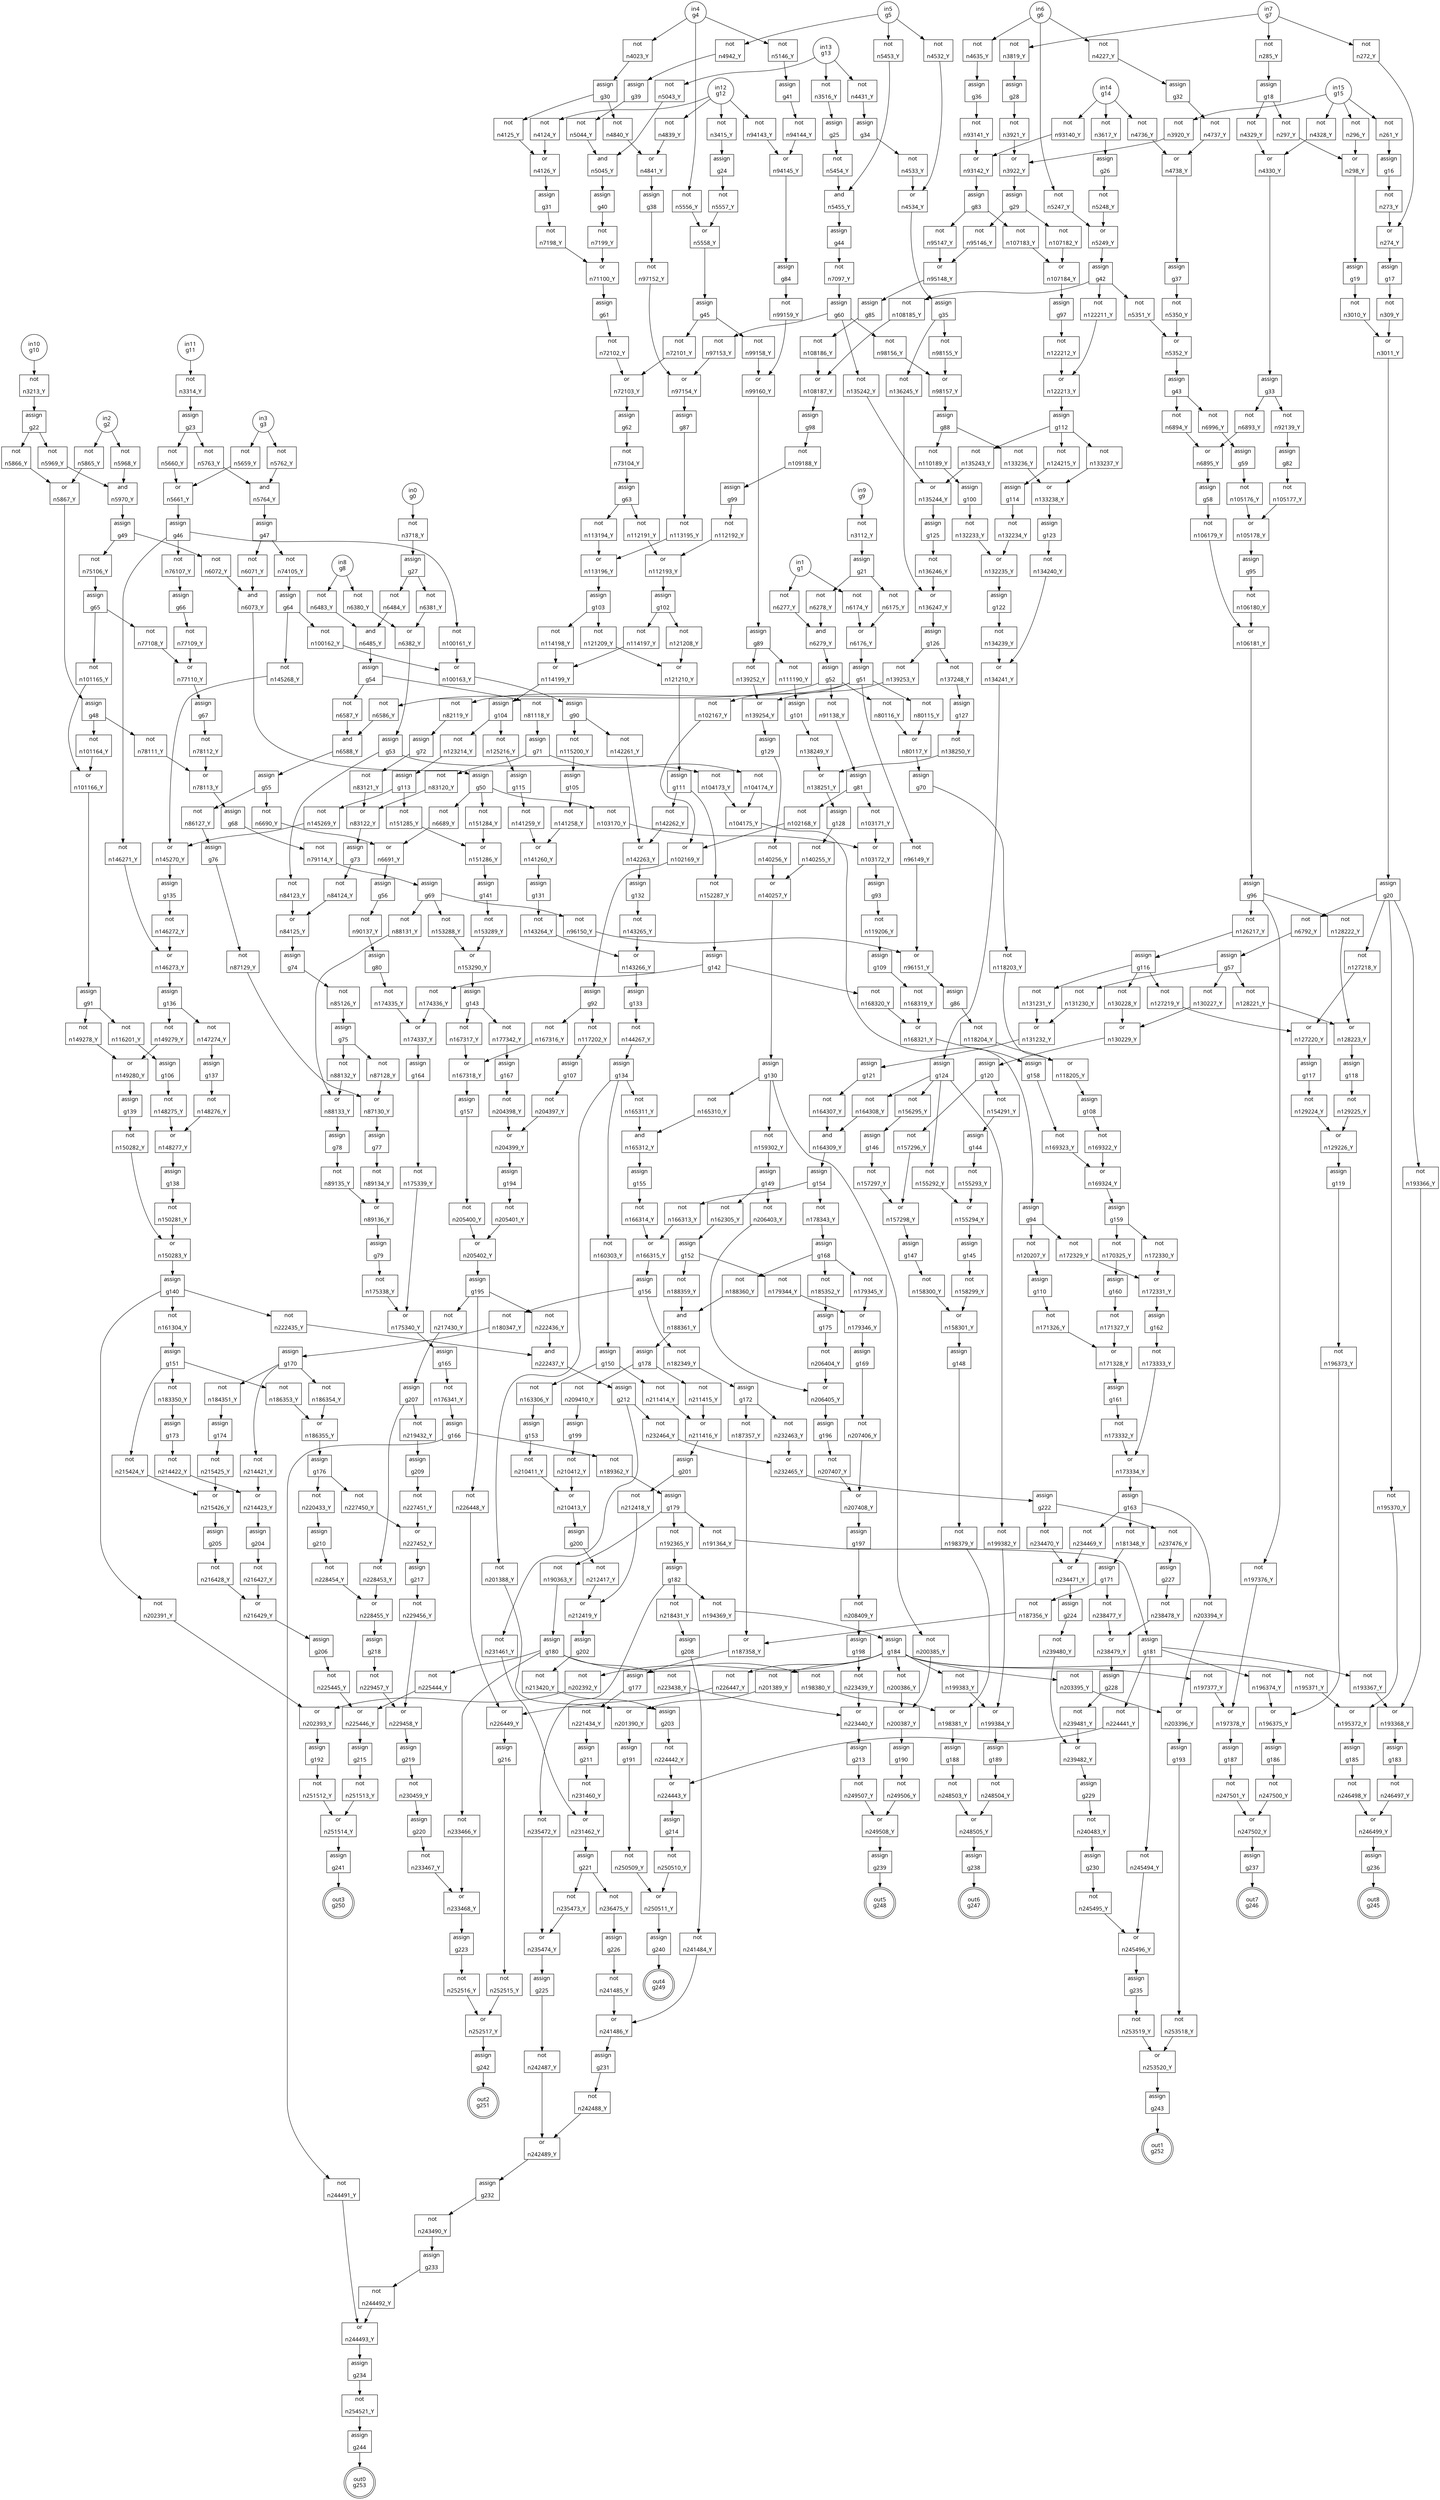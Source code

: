 digraph circuit {
    node[style=filled, fillcolor=white, shape=rect, fontname=geneva]
    g0 [label="in0\ng0", shape=circle, fillcolor=white]
    g1 [label="in1\ng1", shape=circle, fillcolor=white]
    g2 [label="in2\ng2", shape=circle, fillcolor=white]
    g3 [label="in3\ng3", shape=circle, fillcolor=white]
    g4 [label="in4\ng4", shape=circle, fillcolor=white]
    g5 [label="in5\ng5", shape=circle, fillcolor=white]
    g6 [label="in6\ng6", shape=circle, fillcolor=white]
    g7 [label="in7\ng7", shape=circle, fillcolor=white]
    g8 [label="in8\ng8", shape=circle, fillcolor=white]
    g9 [label="in9\ng9", shape=circle, fillcolor=white]
    g10 [label="in10\ng10", shape=circle, fillcolor=white]
    g11 [label="in11\ng11", shape=circle, fillcolor=white]
    g12 [label="in12\ng12", shape=circle, fillcolor=white]
    g13 [label="in13\ng13", shape=circle, fillcolor=white]
    g14 [label="in14\ng14", shape=circle, fillcolor=white]
    g15 [label="in15\ng15", shape=circle, fillcolor=white]
    n164309_Y [label="and\n\nn164309_Y", fillcolor=white]
    n164309_Y [label="and\n\nn164309_Y", fillcolor=white]
    n165312_Y [label="and\n\nn165312_Y", fillcolor=white]
    n165312_Y [label="and\n\nn165312_Y", fillcolor=white]
    n188361_Y [label="and\n\nn188361_Y", fillcolor=white]
    n188361_Y [label="and\n\nn188361_Y", fillcolor=white]
    n222437_Y [label="and\n\nn222437_Y", fillcolor=white]
    n222437_Y [label="and\n\nn222437_Y", fillcolor=white]
    n5045_Y [label="and\n\nn5045_Y", fillcolor=white]
    n5045_Y [label="and\n\nn5045_Y", fillcolor=white]
    n5455_Y [label="and\n\nn5455_Y", fillcolor=white]
    n5455_Y [label="and\n\nn5455_Y", fillcolor=white]
    n5764_Y [label="and\n\nn5764_Y", fillcolor=white]
    n5764_Y [label="and\n\nn5764_Y", fillcolor=white]
    n5970_Y [label="and\n\nn5970_Y", fillcolor=white]
    n5970_Y [label="and\n\nn5970_Y", fillcolor=white]
    n6073_Y [label="and\n\nn6073_Y", fillcolor=white]
    n6073_Y [label="and\n\nn6073_Y", fillcolor=white]
    n6279_Y [label="and\n\nn6279_Y", fillcolor=white]
    n6279_Y [label="and\n\nn6279_Y", fillcolor=white]
    n6485_Y [label="and\n\nn6485_Y", fillcolor=white]
    n6485_Y [label="and\n\nn6485_Y", fillcolor=white]
    n6588_Y [label="and\n\nn6588_Y", fillcolor=white]
    n6588_Y [label="and\n\nn6588_Y", fillcolor=white]
    n100161_Y [label="not\n\nn100161_Y", fillcolor=white]
    n100162_Y [label="not\n\nn100162_Y", fillcolor=white]
    n101164_Y [label="not\n\nn101164_Y", fillcolor=white]
    n101165_Y [label="not\n\nn101165_Y", fillcolor=white]
    n102167_Y [label="not\n\nn102167_Y", fillcolor=white]
    n102168_Y [label="not\n\nn102168_Y", fillcolor=white]
    n103170_Y [label="not\n\nn103170_Y", fillcolor=white]
    n103171_Y [label="not\n\nn103171_Y", fillcolor=white]
    n104173_Y [label="not\n\nn104173_Y", fillcolor=white]
    n104174_Y [label="not\n\nn104174_Y", fillcolor=white]
    n105176_Y [label="not\n\nn105176_Y", fillcolor=white]
    n105177_Y [label="not\n\nn105177_Y", fillcolor=white]
    n106179_Y [label="not\n\nn106179_Y", fillcolor=white]
    n106180_Y [label="not\n\nn106180_Y", fillcolor=white]
    n107182_Y [label="not\n\nn107182_Y", fillcolor=white]
    n107183_Y [label="not\n\nn107183_Y", fillcolor=white]
    n108185_Y [label="not\n\nn108185_Y", fillcolor=white]
    n108186_Y [label="not\n\nn108186_Y", fillcolor=white]
    n109188_Y [label="not\n\nn109188_Y", fillcolor=white]
    n110189_Y [label="not\n\nn110189_Y", fillcolor=white]
    n111190_Y [label="not\n\nn111190_Y", fillcolor=white]
    n112191_Y [label="not\n\nn112191_Y", fillcolor=white]
    n112192_Y [label="not\n\nn112192_Y", fillcolor=white]
    n113194_Y [label="not\n\nn113194_Y", fillcolor=white]
    n113195_Y [label="not\n\nn113195_Y", fillcolor=white]
    n114197_Y [label="not\n\nn114197_Y", fillcolor=white]
    n114198_Y [label="not\n\nn114198_Y", fillcolor=white]
    n115200_Y [label="not\n\nn115200_Y", fillcolor=white]
    n116201_Y [label="not\n\nn116201_Y", fillcolor=white]
    n117202_Y [label="not\n\nn117202_Y", fillcolor=white]
    n118203_Y [label="not\n\nn118203_Y", fillcolor=white]
    n118204_Y [label="not\n\nn118204_Y", fillcolor=white]
    n119206_Y [label="not\n\nn119206_Y", fillcolor=white]
    n120207_Y [label="not\n\nn120207_Y", fillcolor=white]
    n121208_Y [label="not\n\nn121208_Y", fillcolor=white]
    n121209_Y [label="not\n\nn121209_Y", fillcolor=white]
    n122211_Y [label="not\n\nn122211_Y", fillcolor=white]
    n122212_Y [label="not\n\nn122212_Y", fillcolor=white]
    n123214_Y [label="not\n\nn123214_Y", fillcolor=white]
    n124215_Y [label="not\n\nn124215_Y", fillcolor=white]
    n125216_Y [label="not\n\nn125216_Y", fillcolor=white]
    n126217_Y [label="not\n\nn126217_Y", fillcolor=white]
    n127218_Y [label="not\n\nn127218_Y", fillcolor=white]
    n127219_Y [label="not\n\nn127219_Y", fillcolor=white]
    n128221_Y [label="not\n\nn128221_Y", fillcolor=white]
    n128222_Y [label="not\n\nn128222_Y", fillcolor=white]
    n129224_Y [label="not\n\nn129224_Y", fillcolor=white]
    n129225_Y [label="not\n\nn129225_Y", fillcolor=white]
    n130227_Y [label="not\n\nn130227_Y", fillcolor=white]
    n130228_Y [label="not\n\nn130228_Y", fillcolor=white]
    n131230_Y [label="not\n\nn131230_Y", fillcolor=white]
    n131231_Y [label="not\n\nn131231_Y", fillcolor=white]
    n132233_Y [label="not\n\nn132233_Y", fillcolor=white]
    n132234_Y [label="not\n\nn132234_Y", fillcolor=white]
    n133236_Y [label="not\n\nn133236_Y", fillcolor=white]
    n133237_Y [label="not\n\nn133237_Y", fillcolor=white]
    n134239_Y [label="not\n\nn134239_Y", fillcolor=white]
    n134240_Y [label="not\n\nn134240_Y", fillcolor=white]
    n135242_Y [label="not\n\nn135242_Y", fillcolor=white]
    n135243_Y [label="not\n\nn135243_Y", fillcolor=white]
    n136245_Y [label="not\n\nn136245_Y", fillcolor=white]
    n136246_Y [label="not\n\nn136246_Y", fillcolor=white]
    n137248_Y [label="not\n\nn137248_Y", fillcolor=white]
    n138249_Y [label="not\n\nn138249_Y", fillcolor=white]
    n138250_Y [label="not\n\nn138250_Y", fillcolor=white]
    n139252_Y [label="not\n\nn139252_Y", fillcolor=white]
    n139253_Y [label="not\n\nn139253_Y", fillcolor=white]
    n140255_Y [label="not\n\nn140255_Y", fillcolor=white]
    n140256_Y [label="not\n\nn140256_Y", fillcolor=white]
    n141258_Y [label="not\n\nn141258_Y", fillcolor=white]
    n141259_Y [label="not\n\nn141259_Y", fillcolor=white]
    n142261_Y [label="not\n\nn142261_Y", fillcolor=white]
    n142262_Y [label="not\n\nn142262_Y", fillcolor=white]
    n143264_Y [label="not\n\nn143264_Y", fillcolor=white]
    n143265_Y [label="not\n\nn143265_Y", fillcolor=white]
    n144267_Y [label="not\n\nn144267_Y", fillcolor=white]
    n145268_Y [label="not\n\nn145268_Y", fillcolor=white]
    n145269_Y [label="not\n\nn145269_Y", fillcolor=white]
    n146271_Y [label="not\n\nn146271_Y", fillcolor=white]
    n146272_Y [label="not\n\nn146272_Y", fillcolor=white]
    n147274_Y [label="not\n\nn147274_Y", fillcolor=white]
    n148275_Y [label="not\n\nn148275_Y", fillcolor=white]
    n148276_Y [label="not\n\nn148276_Y", fillcolor=white]
    n149278_Y [label="not\n\nn149278_Y", fillcolor=white]
    n149279_Y [label="not\n\nn149279_Y", fillcolor=white]
    n150281_Y [label="not\n\nn150281_Y", fillcolor=white]
    n150282_Y [label="not\n\nn150282_Y", fillcolor=white]
    n151284_Y [label="not\n\nn151284_Y", fillcolor=white]
    n151285_Y [label="not\n\nn151285_Y", fillcolor=white]
    n152287_Y [label="not\n\nn152287_Y", fillcolor=white]
    n153288_Y [label="not\n\nn153288_Y", fillcolor=white]
    n153289_Y [label="not\n\nn153289_Y", fillcolor=white]
    n154291_Y [label="not\n\nn154291_Y", fillcolor=white]
    n155292_Y [label="not\n\nn155292_Y", fillcolor=white]
    n155293_Y [label="not\n\nn155293_Y", fillcolor=white]
    n156295_Y [label="not\n\nn156295_Y", fillcolor=white]
    n157296_Y [label="not\n\nn157296_Y", fillcolor=white]
    n157297_Y [label="not\n\nn157297_Y", fillcolor=white]
    n158299_Y [label="not\n\nn158299_Y", fillcolor=white]
    n158300_Y [label="not\n\nn158300_Y", fillcolor=white]
    n159302_Y [label="not\n\nn159302_Y", fillcolor=white]
    n160303_Y [label="not\n\nn160303_Y", fillcolor=white]
    n161304_Y [label="not\n\nn161304_Y", fillcolor=white]
    n162305_Y [label="not\n\nn162305_Y", fillcolor=white]
    n163306_Y [label="not\n\nn163306_Y", fillcolor=white]
    n164307_Y [label="not\n\nn164307_Y", fillcolor=white]
    n164308_Y [label="not\n\nn164308_Y", fillcolor=white]
    n165310_Y [label="not\n\nn165310_Y", fillcolor=white]
    n165311_Y [label="not\n\nn165311_Y", fillcolor=white]
    n166313_Y [label="not\n\nn166313_Y", fillcolor=white]
    n166314_Y [label="not\n\nn166314_Y", fillcolor=white]
    n167316_Y [label="not\n\nn167316_Y", fillcolor=white]
    n167317_Y [label="not\n\nn167317_Y", fillcolor=white]
    n168319_Y [label="not\n\nn168319_Y", fillcolor=white]
    n168320_Y [label="not\n\nn168320_Y", fillcolor=white]
    n169322_Y [label="not\n\nn169322_Y", fillcolor=white]
    n169323_Y [label="not\n\nn169323_Y", fillcolor=white]
    n170325_Y [label="not\n\nn170325_Y", fillcolor=white]
    n171326_Y [label="not\n\nn171326_Y", fillcolor=white]
    n171327_Y [label="not\n\nn171327_Y", fillcolor=white]
    n172329_Y [label="not\n\nn172329_Y", fillcolor=white]
    n172330_Y [label="not\n\nn172330_Y", fillcolor=white]
    n173332_Y [label="not\n\nn173332_Y", fillcolor=white]
    n173333_Y [label="not\n\nn173333_Y", fillcolor=white]
    n174335_Y [label="not\n\nn174335_Y", fillcolor=white]
    n174336_Y [label="not\n\nn174336_Y", fillcolor=white]
    n175338_Y [label="not\n\nn175338_Y", fillcolor=white]
    n175339_Y [label="not\n\nn175339_Y", fillcolor=white]
    n176341_Y [label="not\n\nn176341_Y", fillcolor=white]
    n177342_Y [label="not\n\nn177342_Y", fillcolor=white]
    n178343_Y [label="not\n\nn178343_Y", fillcolor=white]
    n179344_Y [label="not\n\nn179344_Y", fillcolor=white]
    n179345_Y [label="not\n\nn179345_Y", fillcolor=white]
    n180347_Y [label="not\n\nn180347_Y", fillcolor=white]
    n181348_Y [label="not\n\nn181348_Y", fillcolor=white]
    n182349_Y [label="not\n\nn182349_Y", fillcolor=white]
    n183350_Y [label="not\n\nn183350_Y", fillcolor=white]
    n184351_Y [label="not\n\nn184351_Y", fillcolor=white]
    n185352_Y [label="not\n\nn185352_Y", fillcolor=white]
    n186353_Y [label="not\n\nn186353_Y", fillcolor=white]
    n186354_Y [label="not\n\nn186354_Y", fillcolor=white]
    n187356_Y [label="not\n\nn187356_Y", fillcolor=white]
    n187357_Y [label="not\n\nn187357_Y", fillcolor=white]
    n188359_Y [label="not\n\nn188359_Y", fillcolor=white]
    n188360_Y [label="not\n\nn188360_Y", fillcolor=white]
    n189362_Y [label="not\n\nn189362_Y", fillcolor=white]
    n190363_Y [label="not\n\nn190363_Y", fillcolor=white]
    n191364_Y [label="not\n\nn191364_Y", fillcolor=white]
    n192365_Y [label="not\n\nn192365_Y", fillcolor=white]
    n193366_Y [label="not\n\nn193366_Y", fillcolor=white]
    n193367_Y [label="not\n\nn193367_Y", fillcolor=white]
    n194369_Y [label="not\n\nn194369_Y", fillcolor=white]
    n195370_Y [label="not\n\nn195370_Y", fillcolor=white]
    n195371_Y [label="not\n\nn195371_Y", fillcolor=white]
    n196373_Y [label="not\n\nn196373_Y", fillcolor=white]
    n196374_Y [label="not\n\nn196374_Y", fillcolor=white]
    n197376_Y [label="not\n\nn197376_Y", fillcolor=white]
    n197377_Y [label="not\n\nn197377_Y", fillcolor=white]
    n198379_Y [label="not\n\nn198379_Y", fillcolor=white]
    n198380_Y [label="not\n\nn198380_Y", fillcolor=white]
    n199382_Y [label="not\n\nn199382_Y", fillcolor=white]
    n199383_Y [label="not\n\nn199383_Y", fillcolor=white]
    n200385_Y [label="not\n\nn200385_Y", fillcolor=white]
    n200386_Y [label="not\n\nn200386_Y", fillcolor=white]
    n201388_Y [label="not\n\nn201388_Y", fillcolor=white]
    n201389_Y [label="not\n\nn201389_Y", fillcolor=white]
    n202391_Y [label="not\n\nn202391_Y", fillcolor=white]
    n202392_Y [label="not\n\nn202392_Y", fillcolor=white]
    n203394_Y [label="not\n\nn203394_Y", fillcolor=white]
    n203395_Y [label="not\n\nn203395_Y", fillcolor=white]
    n204397_Y [label="not\n\nn204397_Y", fillcolor=white]
    n204398_Y [label="not\n\nn204398_Y", fillcolor=white]
    n205400_Y [label="not\n\nn205400_Y", fillcolor=white]
    n205401_Y [label="not\n\nn205401_Y", fillcolor=white]
    n206403_Y [label="not\n\nn206403_Y", fillcolor=white]
    n206404_Y [label="not\n\nn206404_Y", fillcolor=white]
    n207406_Y [label="not\n\nn207406_Y", fillcolor=white]
    n207407_Y [label="not\n\nn207407_Y", fillcolor=white]
    n208409_Y [label="not\n\nn208409_Y", fillcolor=white]
    n209410_Y [label="not\n\nn209410_Y", fillcolor=white]
    n210411_Y [label="not\n\nn210411_Y", fillcolor=white]
    n210412_Y [label="not\n\nn210412_Y", fillcolor=white]
    n211414_Y [label="not\n\nn211414_Y", fillcolor=white]
    n211415_Y [label="not\n\nn211415_Y", fillcolor=white]
    n212417_Y [label="not\n\nn212417_Y", fillcolor=white]
    n212418_Y [label="not\n\nn212418_Y", fillcolor=white]
    n213420_Y [label="not\n\nn213420_Y", fillcolor=white]
    n214421_Y [label="not\n\nn214421_Y", fillcolor=white]
    n214422_Y [label="not\n\nn214422_Y", fillcolor=white]
    n215424_Y [label="not\n\nn215424_Y", fillcolor=white]
    n215425_Y [label="not\n\nn215425_Y", fillcolor=white]
    n216427_Y [label="not\n\nn216427_Y", fillcolor=white]
    n216428_Y [label="not\n\nn216428_Y", fillcolor=white]
    n217430_Y [label="not\n\nn217430_Y", fillcolor=white]
    n218431_Y [label="not\n\nn218431_Y", fillcolor=white]
    n219432_Y [label="not\n\nn219432_Y", fillcolor=white]
    n220433_Y [label="not\n\nn220433_Y", fillcolor=white]
    n221434_Y [label="not\n\nn221434_Y", fillcolor=white]
    n222435_Y [label="not\n\nn222435_Y", fillcolor=white]
    n222436_Y [label="not\n\nn222436_Y", fillcolor=white]
    n223438_Y [label="not\n\nn223438_Y", fillcolor=white]
    n223439_Y [label="not\n\nn223439_Y", fillcolor=white]
    n224441_Y [label="not\n\nn224441_Y", fillcolor=white]
    n224442_Y [label="not\n\nn224442_Y", fillcolor=white]
    n225444_Y [label="not\n\nn225444_Y", fillcolor=white]
    n225445_Y [label="not\n\nn225445_Y", fillcolor=white]
    n226447_Y [label="not\n\nn226447_Y", fillcolor=white]
    n226448_Y [label="not\n\nn226448_Y", fillcolor=white]
    n227450_Y [label="not\n\nn227450_Y", fillcolor=white]
    n227451_Y [label="not\n\nn227451_Y", fillcolor=white]
    n228453_Y [label="not\n\nn228453_Y", fillcolor=white]
    n228454_Y [label="not\n\nn228454_Y", fillcolor=white]
    n229456_Y [label="not\n\nn229456_Y", fillcolor=white]
    n229457_Y [label="not\n\nn229457_Y", fillcolor=white]
    n230459_Y [label="not\n\nn230459_Y", fillcolor=white]
    n231460_Y [label="not\n\nn231460_Y", fillcolor=white]
    n231461_Y [label="not\n\nn231461_Y", fillcolor=white]
    n232463_Y [label="not\n\nn232463_Y", fillcolor=white]
    n232464_Y [label="not\n\nn232464_Y", fillcolor=white]
    n233466_Y [label="not\n\nn233466_Y", fillcolor=white]
    n233467_Y [label="not\n\nn233467_Y", fillcolor=white]
    n234469_Y [label="not\n\nn234469_Y", fillcolor=white]
    n234470_Y [label="not\n\nn234470_Y", fillcolor=white]
    n235472_Y [label="not\n\nn235472_Y", fillcolor=white]
    n235473_Y [label="not\n\nn235473_Y", fillcolor=white]
    n236475_Y [label="not\n\nn236475_Y", fillcolor=white]
    n237476_Y [label="not\n\nn237476_Y", fillcolor=white]
    n238477_Y [label="not\n\nn238477_Y", fillcolor=white]
    n238478_Y [label="not\n\nn238478_Y", fillcolor=white]
    n239480_Y [label="not\n\nn239480_Y", fillcolor=white]
    n239481_Y [label="not\n\nn239481_Y", fillcolor=white]
    n240483_Y [label="not\n\nn240483_Y", fillcolor=white]
    n241484_Y [label="not\n\nn241484_Y", fillcolor=white]
    n241485_Y [label="not\n\nn241485_Y", fillcolor=white]
    n242487_Y [label="not\n\nn242487_Y", fillcolor=white]
    n242488_Y [label="not\n\nn242488_Y", fillcolor=white]
    n243490_Y [label="not\n\nn243490_Y", fillcolor=white]
    n244491_Y [label="not\n\nn244491_Y", fillcolor=white]
    n244492_Y [label="not\n\nn244492_Y", fillcolor=white]
    n245494_Y [label="not\n\nn245494_Y", fillcolor=white]
    n245495_Y [label="not\n\nn245495_Y", fillcolor=white]
    n246497_Y [label="not\n\nn246497_Y", fillcolor=white]
    n246498_Y [label="not\n\nn246498_Y", fillcolor=white]
    n247500_Y [label="not\n\nn247500_Y", fillcolor=white]
    n247501_Y [label="not\n\nn247501_Y", fillcolor=white]
    n248503_Y [label="not\n\nn248503_Y", fillcolor=white]
    n248504_Y [label="not\n\nn248504_Y", fillcolor=white]
    n249506_Y [label="not\n\nn249506_Y", fillcolor=white]
    n249507_Y [label="not\n\nn249507_Y", fillcolor=white]
    n250509_Y [label="not\n\nn250509_Y", fillcolor=white]
    n250510_Y [label="not\n\nn250510_Y", fillcolor=white]
    n251512_Y [label="not\n\nn251512_Y", fillcolor=white]
    n251513_Y [label="not\n\nn251513_Y", fillcolor=white]
    n252515_Y [label="not\n\nn252515_Y", fillcolor=white]
    n252516_Y [label="not\n\nn252516_Y", fillcolor=white]
    n253518_Y [label="not\n\nn253518_Y", fillcolor=white]
    n253519_Y [label="not\n\nn253519_Y", fillcolor=white]
    n254521_Y [label="not\n\nn254521_Y", fillcolor=white]
    n261_Y [label="not\n\nn261_Y", fillcolor=white]
    n272_Y [label="not\n\nn272_Y", fillcolor=white]
    n273_Y [label="not\n\nn273_Y", fillcolor=white]
    n285_Y [label="not\n\nn285_Y", fillcolor=white]
    n296_Y [label="not\n\nn296_Y", fillcolor=white]
    n297_Y [label="not\n\nn297_Y", fillcolor=white]
    n3010_Y [label="not\n\nn3010_Y", fillcolor=white]
    n309_Y [label="not\n\nn309_Y", fillcolor=white]
    n3112_Y [label="not\n\nn3112_Y", fillcolor=white]
    n3213_Y [label="not\n\nn3213_Y", fillcolor=white]
    n3314_Y [label="not\n\nn3314_Y", fillcolor=white]
    n3415_Y [label="not\n\nn3415_Y", fillcolor=white]
    n3516_Y [label="not\n\nn3516_Y", fillcolor=white]
    n3617_Y [label="not\n\nn3617_Y", fillcolor=white]
    n3718_Y [label="not\n\nn3718_Y", fillcolor=white]
    n3819_Y [label="not\n\nn3819_Y", fillcolor=white]
    n3920_Y [label="not\n\nn3920_Y", fillcolor=white]
    n3921_Y [label="not\n\nn3921_Y", fillcolor=white]
    n4023_Y [label="not\n\nn4023_Y", fillcolor=white]
    n4124_Y [label="not\n\nn4124_Y", fillcolor=white]
    n4125_Y [label="not\n\nn4125_Y", fillcolor=white]
    n4227_Y [label="not\n\nn4227_Y", fillcolor=white]
    n4328_Y [label="not\n\nn4328_Y", fillcolor=white]
    n4329_Y [label="not\n\nn4329_Y", fillcolor=white]
    n4431_Y [label="not\n\nn4431_Y", fillcolor=white]
    n4532_Y [label="not\n\nn4532_Y", fillcolor=white]
    n4533_Y [label="not\n\nn4533_Y", fillcolor=white]
    n4635_Y [label="not\n\nn4635_Y", fillcolor=white]
    n4736_Y [label="not\n\nn4736_Y", fillcolor=white]
    n4737_Y [label="not\n\nn4737_Y", fillcolor=white]
    n4839_Y [label="not\n\nn4839_Y", fillcolor=white]
    n4840_Y [label="not\n\nn4840_Y", fillcolor=white]
    n4942_Y [label="not\n\nn4942_Y", fillcolor=white]
    n5043_Y [label="not\n\nn5043_Y", fillcolor=white]
    n5044_Y [label="not\n\nn5044_Y", fillcolor=white]
    n5146_Y [label="not\n\nn5146_Y", fillcolor=white]
    n5247_Y [label="not\n\nn5247_Y", fillcolor=white]
    n5248_Y [label="not\n\nn5248_Y", fillcolor=white]
    n5350_Y [label="not\n\nn5350_Y", fillcolor=white]
    n5351_Y [label="not\n\nn5351_Y", fillcolor=white]
    n5453_Y [label="not\n\nn5453_Y", fillcolor=white]
    n5454_Y [label="not\n\nn5454_Y", fillcolor=white]
    n5556_Y [label="not\n\nn5556_Y", fillcolor=white]
    n5557_Y [label="not\n\nn5557_Y", fillcolor=white]
    n5659_Y [label="not\n\nn5659_Y", fillcolor=white]
    n5660_Y [label="not\n\nn5660_Y", fillcolor=white]
    n5762_Y [label="not\n\nn5762_Y", fillcolor=white]
    n5763_Y [label="not\n\nn5763_Y", fillcolor=white]
    n5865_Y [label="not\n\nn5865_Y", fillcolor=white]
    n5866_Y [label="not\n\nn5866_Y", fillcolor=white]
    n5968_Y [label="not\n\nn5968_Y", fillcolor=white]
    n5969_Y [label="not\n\nn5969_Y", fillcolor=white]
    n6071_Y [label="not\n\nn6071_Y", fillcolor=white]
    n6072_Y [label="not\n\nn6072_Y", fillcolor=white]
    n6174_Y [label="not\n\nn6174_Y", fillcolor=white]
    n6175_Y [label="not\n\nn6175_Y", fillcolor=white]
    n6277_Y [label="not\n\nn6277_Y", fillcolor=white]
    n6278_Y [label="not\n\nn6278_Y", fillcolor=white]
    n6380_Y [label="not\n\nn6380_Y", fillcolor=white]
    n6381_Y [label="not\n\nn6381_Y", fillcolor=white]
    n6483_Y [label="not\n\nn6483_Y", fillcolor=white]
    n6484_Y [label="not\n\nn6484_Y", fillcolor=white]
    n6586_Y [label="not\n\nn6586_Y", fillcolor=white]
    n6587_Y [label="not\n\nn6587_Y", fillcolor=white]
    n6689_Y [label="not\n\nn6689_Y", fillcolor=white]
    n6690_Y [label="not\n\nn6690_Y", fillcolor=white]
    n6792_Y [label="not\n\nn6792_Y", fillcolor=white]
    n6893_Y [label="not\n\nn6893_Y", fillcolor=white]
    n6894_Y [label="not\n\nn6894_Y", fillcolor=white]
    n6996_Y [label="not\n\nn6996_Y", fillcolor=white]
    n7097_Y [label="not\n\nn7097_Y", fillcolor=white]
    n7198_Y [label="not\n\nn7198_Y", fillcolor=white]
    n7199_Y [label="not\n\nn7199_Y", fillcolor=white]
    n72101_Y [label="not\n\nn72101_Y", fillcolor=white]
    n72102_Y [label="not\n\nn72102_Y", fillcolor=white]
    n73104_Y [label="not\n\nn73104_Y", fillcolor=white]
    n74105_Y [label="not\n\nn74105_Y", fillcolor=white]
    n75106_Y [label="not\n\nn75106_Y", fillcolor=white]
    n76107_Y [label="not\n\nn76107_Y", fillcolor=white]
    n77108_Y [label="not\n\nn77108_Y", fillcolor=white]
    n77109_Y [label="not\n\nn77109_Y", fillcolor=white]
    n78111_Y [label="not\n\nn78111_Y", fillcolor=white]
    n78112_Y [label="not\n\nn78112_Y", fillcolor=white]
    n79114_Y [label="not\n\nn79114_Y", fillcolor=white]
    n80115_Y [label="not\n\nn80115_Y", fillcolor=white]
    n80116_Y [label="not\n\nn80116_Y", fillcolor=white]
    n81118_Y [label="not\n\nn81118_Y", fillcolor=white]
    n82119_Y [label="not\n\nn82119_Y", fillcolor=white]
    n83120_Y [label="not\n\nn83120_Y", fillcolor=white]
    n83121_Y [label="not\n\nn83121_Y", fillcolor=white]
    n84123_Y [label="not\n\nn84123_Y", fillcolor=white]
    n84124_Y [label="not\n\nn84124_Y", fillcolor=white]
    n85126_Y [label="not\n\nn85126_Y", fillcolor=white]
    n86127_Y [label="not\n\nn86127_Y", fillcolor=white]
    n87128_Y [label="not\n\nn87128_Y", fillcolor=white]
    n87129_Y [label="not\n\nn87129_Y", fillcolor=white]
    n88131_Y [label="not\n\nn88131_Y", fillcolor=white]
    n88132_Y [label="not\n\nn88132_Y", fillcolor=white]
    n89134_Y [label="not\n\nn89134_Y", fillcolor=white]
    n89135_Y [label="not\n\nn89135_Y", fillcolor=white]
    n90137_Y [label="not\n\nn90137_Y", fillcolor=white]
    n91138_Y [label="not\n\nn91138_Y", fillcolor=white]
    n92139_Y [label="not\n\nn92139_Y", fillcolor=white]
    n93140_Y [label="not\n\nn93140_Y", fillcolor=white]
    n93141_Y [label="not\n\nn93141_Y", fillcolor=white]
    n94143_Y [label="not\n\nn94143_Y", fillcolor=white]
    n94144_Y [label="not\n\nn94144_Y", fillcolor=white]
    n95146_Y [label="not\n\nn95146_Y", fillcolor=white]
    n95147_Y [label="not\n\nn95147_Y", fillcolor=white]
    n96149_Y [label="not\n\nn96149_Y", fillcolor=white]
    n96150_Y [label="not\n\nn96150_Y", fillcolor=white]
    n97152_Y [label="not\n\nn97152_Y", fillcolor=white]
    n97153_Y [label="not\n\nn97153_Y", fillcolor=white]
    n98155_Y [label="not\n\nn98155_Y", fillcolor=white]
    n98156_Y [label="not\n\nn98156_Y", fillcolor=white]
    n99158_Y [label="not\n\nn99158_Y", fillcolor=white]
    n99159_Y [label="not\n\nn99159_Y", fillcolor=white]
    n100163_Y [label="or\n\nn100163_Y", fillcolor=white]
    n100163_Y [label="or\n\nn100163_Y", fillcolor=white]
    n101166_Y [label="or\n\nn101166_Y", fillcolor=white]
    n101166_Y [label="or\n\nn101166_Y", fillcolor=white]
    n102169_Y [label="or\n\nn102169_Y", fillcolor=white]
    n102169_Y [label="or\n\nn102169_Y", fillcolor=white]
    n103172_Y [label="or\n\nn103172_Y", fillcolor=white]
    n103172_Y [label="or\n\nn103172_Y", fillcolor=white]
    n104175_Y [label="or\n\nn104175_Y", fillcolor=white]
    n104175_Y [label="or\n\nn104175_Y", fillcolor=white]
    n105178_Y [label="or\n\nn105178_Y", fillcolor=white]
    n105178_Y [label="or\n\nn105178_Y", fillcolor=white]
    n106181_Y [label="or\n\nn106181_Y", fillcolor=white]
    n106181_Y [label="or\n\nn106181_Y", fillcolor=white]
    n107184_Y [label="or\n\nn107184_Y", fillcolor=white]
    n107184_Y [label="or\n\nn107184_Y", fillcolor=white]
    n108187_Y [label="or\n\nn108187_Y", fillcolor=white]
    n108187_Y [label="or\n\nn108187_Y", fillcolor=white]
    n112193_Y [label="or\n\nn112193_Y", fillcolor=white]
    n112193_Y [label="or\n\nn112193_Y", fillcolor=white]
    n113196_Y [label="or\n\nn113196_Y", fillcolor=white]
    n113196_Y [label="or\n\nn113196_Y", fillcolor=white]
    n114199_Y [label="or\n\nn114199_Y", fillcolor=white]
    n114199_Y [label="or\n\nn114199_Y", fillcolor=white]
    n118205_Y [label="or\n\nn118205_Y", fillcolor=white]
    n118205_Y [label="or\n\nn118205_Y", fillcolor=white]
    n121210_Y [label="or\n\nn121210_Y", fillcolor=white]
    n121210_Y [label="or\n\nn121210_Y", fillcolor=white]
    n122213_Y [label="or\n\nn122213_Y", fillcolor=white]
    n122213_Y [label="or\n\nn122213_Y", fillcolor=white]
    n127220_Y [label="or\n\nn127220_Y", fillcolor=white]
    n127220_Y [label="or\n\nn127220_Y", fillcolor=white]
    n128223_Y [label="or\n\nn128223_Y", fillcolor=white]
    n128223_Y [label="or\n\nn128223_Y", fillcolor=white]
    n129226_Y [label="or\n\nn129226_Y", fillcolor=white]
    n129226_Y [label="or\n\nn129226_Y", fillcolor=white]
    n130229_Y [label="or\n\nn130229_Y", fillcolor=white]
    n130229_Y [label="or\n\nn130229_Y", fillcolor=white]
    n131232_Y [label="or\n\nn131232_Y", fillcolor=white]
    n131232_Y [label="or\n\nn131232_Y", fillcolor=white]
    n132235_Y [label="or\n\nn132235_Y", fillcolor=white]
    n132235_Y [label="or\n\nn132235_Y", fillcolor=white]
    n133238_Y [label="or\n\nn133238_Y", fillcolor=white]
    n133238_Y [label="or\n\nn133238_Y", fillcolor=white]
    n134241_Y [label="or\n\nn134241_Y", fillcolor=white]
    n134241_Y [label="or\n\nn134241_Y", fillcolor=white]
    n135244_Y [label="or\n\nn135244_Y", fillcolor=white]
    n135244_Y [label="or\n\nn135244_Y", fillcolor=white]
    n136247_Y [label="or\n\nn136247_Y", fillcolor=white]
    n136247_Y [label="or\n\nn136247_Y", fillcolor=white]
    n138251_Y [label="or\n\nn138251_Y", fillcolor=white]
    n138251_Y [label="or\n\nn138251_Y", fillcolor=white]
    n139254_Y [label="or\n\nn139254_Y", fillcolor=white]
    n139254_Y [label="or\n\nn139254_Y", fillcolor=white]
    n140257_Y [label="or\n\nn140257_Y", fillcolor=white]
    n140257_Y [label="or\n\nn140257_Y", fillcolor=white]
    n141260_Y [label="or\n\nn141260_Y", fillcolor=white]
    n141260_Y [label="or\n\nn141260_Y", fillcolor=white]
    n142263_Y [label="or\n\nn142263_Y", fillcolor=white]
    n142263_Y [label="or\n\nn142263_Y", fillcolor=white]
    n143266_Y [label="or\n\nn143266_Y", fillcolor=white]
    n143266_Y [label="or\n\nn143266_Y", fillcolor=white]
    n145270_Y [label="or\n\nn145270_Y", fillcolor=white]
    n145270_Y [label="or\n\nn145270_Y", fillcolor=white]
    n146273_Y [label="or\n\nn146273_Y", fillcolor=white]
    n146273_Y [label="or\n\nn146273_Y", fillcolor=white]
    n148277_Y [label="or\n\nn148277_Y", fillcolor=white]
    n148277_Y [label="or\n\nn148277_Y", fillcolor=white]
    n149280_Y [label="or\n\nn149280_Y", fillcolor=white]
    n149280_Y [label="or\n\nn149280_Y", fillcolor=white]
    n150283_Y [label="or\n\nn150283_Y", fillcolor=white]
    n150283_Y [label="or\n\nn150283_Y", fillcolor=white]
    n151286_Y [label="or\n\nn151286_Y", fillcolor=white]
    n151286_Y [label="or\n\nn151286_Y", fillcolor=white]
    n153290_Y [label="or\n\nn153290_Y", fillcolor=white]
    n153290_Y [label="or\n\nn153290_Y", fillcolor=white]
    n155294_Y [label="or\n\nn155294_Y", fillcolor=white]
    n155294_Y [label="or\n\nn155294_Y", fillcolor=white]
    n157298_Y [label="or\n\nn157298_Y", fillcolor=white]
    n157298_Y [label="or\n\nn157298_Y", fillcolor=white]
    n158301_Y [label="or\n\nn158301_Y", fillcolor=white]
    n158301_Y [label="or\n\nn158301_Y", fillcolor=white]
    n166315_Y [label="or\n\nn166315_Y", fillcolor=white]
    n166315_Y [label="or\n\nn166315_Y", fillcolor=white]
    n167318_Y [label="or\n\nn167318_Y", fillcolor=white]
    n167318_Y [label="or\n\nn167318_Y", fillcolor=white]
    n168321_Y [label="or\n\nn168321_Y", fillcolor=white]
    n168321_Y [label="or\n\nn168321_Y", fillcolor=white]
    n169324_Y [label="or\n\nn169324_Y", fillcolor=white]
    n169324_Y [label="or\n\nn169324_Y", fillcolor=white]
    n171328_Y [label="or\n\nn171328_Y", fillcolor=white]
    n171328_Y [label="or\n\nn171328_Y", fillcolor=white]
    n172331_Y [label="or\n\nn172331_Y", fillcolor=white]
    n172331_Y [label="or\n\nn172331_Y", fillcolor=white]
    n173334_Y [label="or\n\nn173334_Y", fillcolor=white]
    n173334_Y [label="or\n\nn173334_Y", fillcolor=white]
    n174337_Y [label="or\n\nn174337_Y", fillcolor=white]
    n174337_Y [label="or\n\nn174337_Y", fillcolor=white]
    n175340_Y [label="or\n\nn175340_Y", fillcolor=white]
    n175340_Y [label="or\n\nn175340_Y", fillcolor=white]
    n179346_Y [label="or\n\nn179346_Y", fillcolor=white]
    n179346_Y [label="or\n\nn179346_Y", fillcolor=white]
    n186355_Y [label="or\n\nn186355_Y", fillcolor=white]
    n186355_Y [label="or\n\nn186355_Y", fillcolor=white]
    n187358_Y [label="or\n\nn187358_Y", fillcolor=white]
    n187358_Y [label="or\n\nn187358_Y", fillcolor=white]
    n193368_Y [label="or\n\nn193368_Y", fillcolor=white]
    n193368_Y [label="or\n\nn193368_Y", fillcolor=white]
    n195372_Y [label="or\n\nn195372_Y", fillcolor=white]
    n195372_Y [label="or\n\nn195372_Y", fillcolor=white]
    n196375_Y [label="or\n\nn196375_Y", fillcolor=white]
    n196375_Y [label="or\n\nn196375_Y", fillcolor=white]
    n197378_Y [label="or\n\nn197378_Y", fillcolor=white]
    n197378_Y [label="or\n\nn197378_Y", fillcolor=white]
    n198381_Y [label="or\n\nn198381_Y", fillcolor=white]
    n198381_Y [label="or\n\nn198381_Y", fillcolor=white]
    n199384_Y [label="or\n\nn199384_Y", fillcolor=white]
    n199384_Y [label="or\n\nn199384_Y", fillcolor=white]
    n200387_Y [label="or\n\nn200387_Y", fillcolor=white]
    n200387_Y [label="or\n\nn200387_Y", fillcolor=white]
    n201390_Y [label="or\n\nn201390_Y", fillcolor=white]
    n201390_Y [label="or\n\nn201390_Y", fillcolor=white]
    n202393_Y [label="or\n\nn202393_Y", fillcolor=white]
    n202393_Y [label="or\n\nn202393_Y", fillcolor=white]
    n203396_Y [label="or\n\nn203396_Y", fillcolor=white]
    n203396_Y [label="or\n\nn203396_Y", fillcolor=white]
    n204399_Y [label="or\n\nn204399_Y", fillcolor=white]
    n204399_Y [label="or\n\nn204399_Y", fillcolor=white]
    n205402_Y [label="or\n\nn205402_Y", fillcolor=white]
    n205402_Y [label="or\n\nn205402_Y", fillcolor=white]
    n206405_Y [label="or\n\nn206405_Y", fillcolor=white]
    n206405_Y [label="or\n\nn206405_Y", fillcolor=white]
    n207408_Y [label="or\n\nn207408_Y", fillcolor=white]
    n207408_Y [label="or\n\nn207408_Y", fillcolor=white]
    n210413_Y [label="or\n\nn210413_Y", fillcolor=white]
    n210413_Y [label="or\n\nn210413_Y", fillcolor=white]
    n211416_Y [label="or\n\nn211416_Y", fillcolor=white]
    n211416_Y [label="or\n\nn211416_Y", fillcolor=white]
    n212419_Y [label="or\n\nn212419_Y", fillcolor=white]
    n212419_Y [label="or\n\nn212419_Y", fillcolor=white]
    n214423_Y [label="or\n\nn214423_Y", fillcolor=white]
    n214423_Y [label="or\n\nn214423_Y", fillcolor=white]
    n215426_Y [label="or\n\nn215426_Y", fillcolor=white]
    n215426_Y [label="or\n\nn215426_Y", fillcolor=white]
    n216429_Y [label="or\n\nn216429_Y", fillcolor=white]
    n216429_Y [label="or\n\nn216429_Y", fillcolor=white]
    n223440_Y [label="or\n\nn223440_Y", fillcolor=white]
    n223440_Y [label="or\n\nn223440_Y", fillcolor=white]
    n224443_Y [label="or\n\nn224443_Y", fillcolor=white]
    n224443_Y [label="or\n\nn224443_Y", fillcolor=white]
    n225446_Y [label="or\n\nn225446_Y", fillcolor=white]
    n225446_Y [label="or\n\nn225446_Y", fillcolor=white]
    n226449_Y [label="or\n\nn226449_Y", fillcolor=white]
    n226449_Y [label="or\n\nn226449_Y", fillcolor=white]
    n227452_Y [label="or\n\nn227452_Y", fillcolor=white]
    n227452_Y [label="or\n\nn227452_Y", fillcolor=white]
    n228455_Y [label="or\n\nn228455_Y", fillcolor=white]
    n228455_Y [label="or\n\nn228455_Y", fillcolor=white]
    n229458_Y [label="or\n\nn229458_Y", fillcolor=white]
    n229458_Y [label="or\n\nn229458_Y", fillcolor=white]
    n231462_Y [label="or\n\nn231462_Y", fillcolor=white]
    n231462_Y [label="or\n\nn231462_Y", fillcolor=white]
    n232465_Y [label="or\n\nn232465_Y", fillcolor=white]
    n232465_Y [label="or\n\nn232465_Y", fillcolor=white]
    n233468_Y [label="or\n\nn233468_Y", fillcolor=white]
    n233468_Y [label="or\n\nn233468_Y", fillcolor=white]
    n234471_Y [label="or\n\nn234471_Y", fillcolor=white]
    n234471_Y [label="or\n\nn234471_Y", fillcolor=white]
    n235474_Y [label="or\n\nn235474_Y", fillcolor=white]
    n235474_Y [label="or\n\nn235474_Y", fillcolor=white]
    n238479_Y [label="or\n\nn238479_Y", fillcolor=white]
    n238479_Y [label="or\n\nn238479_Y", fillcolor=white]
    n239482_Y [label="or\n\nn239482_Y", fillcolor=white]
    n239482_Y [label="or\n\nn239482_Y", fillcolor=white]
    n241486_Y [label="or\n\nn241486_Y", fillcolor=white]
    n241486_Y [label="or\n\nn241486_Y", fillcolor=white]
    n242489_Y [label="or\n\nn242489_Y", fillcolor=white]
    n242489_Y [label="or\n\nn242489_Y", fillcolor=white]
    n244493_Y [label="or\n\nn244493_Y", fillcolor=white]
    n244493_Y [label="or\n\nn244493_Y", fillcolor=white]
    n245496_Y [label="or\n\nn245496_Y", fillcolor=white]
    n245496_Y [label="or\n\nn245496_Y", fillcolor=white]
    n246499_Y [label="or\n\nn246499_Y", fillcolor=white]
    n246499_Y [label="or\n\nn246499_Y", fillcolor=white]
    n247502_Y [label="or\n\nn247502_Y", fillcolor=white]
    n247502_Y [label="or\n\nn247502_Y", fillcolor=white]
    n248505_Y [label="or\n\nn248505_Y", fillcolor=white]
    n248505_Y [label="or\n\nn248505_Y", fillcolor=white]
    n249508_Y [label="or\n\nn249508_Y", fillcolor=white]
    n249508_Y [label="or\n\nn249508_Y", fillcolor=white]
    n250511_Y [label="or\n\nn250511_Y", fillcolor=white]
    n250511_Y [label="or\n\nn250511_Y", fillcolor=white]
    n251514_Y [label="or\n\nn251514_Y", fillcolor=white]
    n251514_Y [label="or\n\nn251514_Y", fillcolor=white]
    n252517_Y [label="or\n\nn252517_Y", fillcolor=white]
    n252517_Y [label="or\n\nn252517_Y", fillcolor=white]
    n253520_Y [label="or\n\nn253520_Y", fillcolor=white]
    n253520_Y [label="or\n\nn253520_Y", fillcolor=white]
    n274_Y [label="or\n\nn274_Y", fillcolor=white]
    n274_Y [label="or\n\nn274_Y", fillcolor=white]
    n298_Y [label="or\n\nn298_Y", fillcolor=white]
    n298_Y [label="or\n\nn298_Y", fillcolor=white]
    n3011_Y [label="or\n\nn3011_Y", fillcolor=white]
    n3011_Y [label="or\n\nn3011_Y", fillcolor=white]
    n3922_Y [label="or\n\nn3922_Y", fillcolor=white]
    n3922_Y [label="or\n\nn3922_Y", fillcolor=white]
    n4126_Y [label="or\n\nn4126_Y", fillcolor=white]
    n4126_Y [label="or\n\nn4126_Y", fillcolor=white]
    n4330_Y [label="or\n\nn4330_Y", fillcolor=white]
    n4330_Y [label="or\n\nn4330_Y", fillcolor=white]
    n4534_Y [label="or\n\nn4534_Y", fillcolor=white]
    n4534_Y [label="or\n\nn4534_Y", fillcolor=white]
    n4738_Y [label="or\n\nn4738_Y", fillcolor=white]
    n4738_Y [label="or\n\nn4738_Y", fillcolor=white]
    n4841_Y [label="or\n\nn4841_Y", fillcolor=white]
    n4841_Y [label="or\n\nn4841_Y", fillcolor=white]
    n5249_Y [label="or\n\nn5249_Y", fillcolor=white]
    n5249_Y [label="or\n\nn5249_Y", fillcolor=white]
    n5352_Y [label="or\n\nn5352_Y", fillcolor=white]
    n5352_Y [label="or\n\nn5352_Y", fillcolor=white]
    n5558_Y [label="or\n\nn5558_Y", fillcolor=white]
    n5558_Y [label="or\n\nn5558_Y", fillcolor=white]
    n5661_Y [label="or\n\nn5661_Y", fillcolor=white]
    n5661_Y [label="or\n\nn5661_Y", fillcolor=white]
    n5867_Y [label="or\n\nn5867_Y", fillcolor=white]
    n5867_Y [label="or\n\nn5867_Y", fillcolor=white]
    n6176_Y [label="or\n\nn6176_Y", fillcolor=white]
    n6176_Y [label="or\n\nn6176_Y", fillcolor=white]
    n6382_Y [label="or\n\nn6382_Y", fillcolor=white]
    n6382_Y [label="or\n\nn6382_Y", fillcolor=white]
    n6691_Y [label="or\n\nn6691_Y", fillcolor=white]
    n6691_Y [label="or\n\nn6691_Y", fillcolor=white]
    n6895_Y [label="or\n\nn6895_Y", fillcolor=white]
    n6895_Y [label="or\n\nn6895_Y", fillcolor=white]
    n71100_Y [label="or\n\nn71100_Y", fillcolor=white]
    n71100_Y [label="or\n\nn71100_Y", fillcolor=white]
    n72103_Y [label="or\n\nn72103_Y", fillcolor=white]
    n72103_Y [label="or\n\nn72103_Y", fillcolor=white]
    n77110_Y [label="or\n\nn77110_Y", fillcolor=white]
    n77110_Y [label="or\n\nn77110_Y", fillcolor=white]
    n78113_Y [label="or\n\nn78113_Y", fillcolor=white]
    n78113_Y [label="or\n\nn78113_Y", fillcolor=white]
    n80117_Y [label="or\n\nn80117_Y", fillcolor=white]
    n80117_Y [label="or\n\nn80117_Y", fillcolor=white]
    n83122_Y [label="or\n\nn83122_Y", fillcolor=white]
    n83122_Y [label="or\n\nn83122_Y", fillcolor=white]
    n84125_Y [label="or\n\nn84125_Y", fillcolor=white]
    n84125_Y [label="or\n\nn84125_Y", fillcolor=white]
    n87130_Y [label="or\n\nn87130_Y", fillcolor=white]
    n87130_Y [label="or\n\nn87130_Y", fillcolor=white]
    n88133_Y [label="or\n\nn88133_Y", fillcolor=white]
    n88133_Y [label="or\n\nn88133_Y", fillcolor=white]
    n89136_Y [label="or\n\nn89136_Y", fillcolor=white]
    n89136_Y [label="or\n\nn89136_Y", fillcolor=white]
    n93142_Y [label="or\n\nn93142_Y", fillcolor=white]
    n93142_Y [label="or\n\nn93142_Y", fillcolor=white]
    n94145_Y [label="or\n\nn94145_Y", fillcolor=white]
    n94145_Y [label="or\n\nn94145_Y", fillcolor=white]
    n95148_Y [label="or\n\nn95148_Y", fillcolor=white]
    n95148_Y [label="or\n\nn95148_Y", fillcolor=white]
    n96151_Y [label="or\n\nn96151_Y", fillcolor=white]
    n96151_Y [label="or\n\nn96151_Y", fillcolor=white]
    n97154_Y [label="or\n\nn97154_Y", fillcolor=white]
    n97154_Y [label="or\n\nn97154_Y", fillcolor=white]
    n98157_Y [label="or\n\nn98157_Y", fillcolor=white]
    n98157_Y [label="or\n\nn98157_Y", fillcolor=white]
    n99160_Y [label="or\n\nn99160_Y", fillcolor=white]
    n99160_Y [label="or\n\nn99160_Y", fillcolor=white]
    g16 [label="assign\n\ng16", fillcolor=white]
    g17 [label="assign\n\ng17", fillcolor=white]
    g18 [label="assign\n\ng18", fillcolor=white]
    g19 [label="assign\n\ng19", fillcolor=white]
    g20 [label="assign\n\ng20", fillcolor=white]
    g21 [label="assign\n\ng21", fillcolor=white]
    g22 [label="assign\n\ng22", fillcolor=white]
    g23 [label="assign\n\ng23", fillcolor=white]
    g24 [label="assign\n\ng24", fillcolor=white]
    g25 [label="assign\n\ng25", fillcolor=white]
    g26 [label="assign\n\ng26", fillcolor=white]
    g27 [label="assign\n\ng27", fillcolor=white]
    g28 [label="assign\n\ng28", fillcolor=white]
    g29 [label="assign\n\ng29", fillcolor=white]
    g30 [label="assign\n\ng30", fillcolor=white]
    g31 [label="assign\n\ng31", fillcolor=white]
    g32 [label="assign\n\ng32", fillcolor=white]
    g33 [label="assign\n\ng33", fillcolor=white]
    g34 [label="assign\n\ng34", fillcolor=white]
    g35 [label="assign\n\ng35", fillcolor=white]
    g36 [label="assign\n\ng36", fillcolor=white]
    g37 [label="assign\n\ng37", fillcolor=white]
    g38 [label="assign\n\ng38", fillcolor=white]
    g39 [label="assign\n\ng39", fillcolor=white]
    g40 [label="assign\n\ng40", fillcolor=white]
    g41 [label="assign\n\ng41", fillcolor=white]
    g42 [label="assign\n\ng42", fillcolor=white]
    g43 [label="assign\n\ng43", fillcolor=white]
    g44 [label="assign\n\ng44", fillcolor=white]
    g45 [label="assign\n\ng45", fillcolor=white]
    g46 [label="assign\n\ng46", fillcolor=white]
    g47 [label="assign\n\ng47", fillcolor=white]
    g48 [label="assign\n\ng48", fillcolor=white]
    g49 [label="assign\n\ng49", fillcolor=white]
    g50 [label="assign\n\ng50", fillcolor=white]
    g51 [label="assign\n\ng51", fillcolor=white]
    g52 [label="assign\n\ng52", fillcolor=white]
    g53 [label="assign\n\ng53", fillcolor=white]
    g54 [label="assign\n\ng54", fillcolor=white]
    g55 [label="assign\n\ng55", fillcolor=white]
    g56 [label="assign\n\ng56", fillcolor=white]
    g57 [label="assign\n\ng57", fillcolor=white]
    g58 [label="assign\n\ng58", fillcolor=white]
    g59 [label="assign\n\ng59", fillcolor=white]
    g60 [label="assign\n\ng60", fillcolor=white]
    g61 [label="assign\n\ng61", fillcolor=white]
    g62 [label="assign\n\ng62", fillcolor=white]
    g63 [label="assign\n\ng63", fillcolor=white]
    g64 [label="assign\n\ng64", fillcolor=white]
    g65 [label="assign\n\ng65", fillcolor=white]
    g66 [label="assign\n\ng66", fillcolor=white]
    g67 [label="assign\n\ng67", fillcolor=white]
    g68 [label="assign\n\ng68", fillcolor=white]
    g69 [label="assign\n\ng69", fillcolor=white]
    g70 [label="assign\n\ng70", fillcolor=white]
    g71 [label="assign\n\ng71", fillcolor=white]
    g72 [label="assign\n\ng72", fillcolor=white]
    g73 [label="assign\n\ng73", fillcolor=white]
    g74 [label="assign\n\ng74", fillcolor=white]
    g75 [label="assign\n\ng75", fillcolor=white]
    g76 [label="assign\n\ng76", fillcolor=white]
    g77 [label="assign\n\ng77", fillcolor=white]
    g78 [label="assign\n\ng78", fillcolor=white]
    g79 [label="assign\n\ng79", fillcolor=white]
    g80 [label="assign\n\ng80", fillcolor=white]
    g81 [label="assign\n\ng81", fillcolor=white]
    g82 [label="assign\n\ng82", fillcolor=white]
    g83 [label="assign\n\ng83", fillcolor=white]
    g84 [label="assign\n\ng84", fillcolor=white]
    g85 [label="assign\n\ng85", fillcolor=white]
    g86 [label="assign\n\ng86", fillcolor=white]
    g87 [label="assign\n\ng87", fillcolor=white]
    g88 [label="assign\n\ng88", fillcolor=white]
    g89 [label="assign\n\ng89", fillcolor=white]
    g90 [label="assign\n\ng90", fillcolor=white]
    g91 [label="assign\n\ng91", fillcolor=white]
    g92 [label="assign\n\ng92", fillcolor=white]
    g93 [label="assign\n\ng93", fillcolor=white]
    g94 [label="assign\n\ng94", fillcolor=white]
    g95 [label="assign\n\ng95", fillcolor=white]
    g96 [label="assign\n\ng96", fillcolor=white]
    g97 [label="assign\n\ng97", fillcolor=white]
    g98 [label="assign\n\ng98", fillcolor=white]
    g99 [label="assign\n\ng99", fillcolor=white]
    g100 [label="assign\n\ng100", fillcolor=white]
    g101 [label="assign\n\ng101", fillcolor=white]
    g102 [label="assign\n\ng102", fillcolor=white]
    g103 [label="assign\n\ng103", fillcolor=white]
    g104 [label="assign\n\ng104", fillcolor=white]
    g105 [label="assign\n\ng105", fillcolor=white]
    g106 [label="assign\n\ng106", fillcolor=white]
    g107 [label="assign\n\ng107", fillcolor=white]
    g108 [label="assign\n\ng108", fillcolor=white]
    g109 [label="assign\n\ng109", fillcolor=white]
    g110 [label="assign\n\ng110", fillcolor=white]
    g111 [label="assign\n\ng111", fillcolor=white]
    g112 [label="assign\n\ng112", fillcolor=white]
    g113 [label="assign\n\ng113", fillcolor=white]
    g114 [label="assign\n\ng114", fillcolor=white]
    g115 [label="assign\n\ng115", fillcolor=white]
    g116 [label="assign\n\ng116", fillcolor=white]
    g117 [label="assign\n\ng117", fillcolor=white]
    g118 [label="assign\n\ng118", fillcolor=white]
    g119 [label="assign\n\ng119", fillcolor=white]
    g120 [label="assign\n\ng120", fillcolor=white]
    g121 [label="assign\n\ng121", fillcolor=white]
    g122 [label="assign\n\ng122", fillcolor=white]
    g123 [label="assign\n\ng123", fillcolor=white]
    g124 [label="assign\n\ng124", fillcolor=white]
    g125 [label="assign\n\ng125", fillcolor=white]
    g126 [label="assign\n\ng126", fillcolor=white]
    g127 [label="assign\n\ng127", fillcolor=white]
    g128 [label="assign\n\ng128", fillcolor=white]
    g129 [label="assign\n\ng129", fillcolor=white]
    g130 [label="assign\n\ng130", fillcolor=white]
    g131 [label="assign\n\ng131", fillcolor=white]
    g132 [label="assign\n\ng132", fillcolor=white]
    g133 [label="assign\n\ng133", fillcolor=white]
    g134 [label="assign\n\ng134", fillcolor=white]
    g135 [label="assign\n\ng135", fillcolor=white]
    g136 [label="assign\n\ng136", fillcolor=white]
    g137 [label="assign\n\ng137", fillcolor=white]
    g138 [label="assign\n\ng138", fillcolor=white]
    g139 [label="assign\n\ng139", fillcolor=white]
    g140 [label="assign\n\ng140", fillcolor=white]
    g141 [label="assign\n\ng141", fillcolor=white]
    g142 [label="assign\n\ng142", fillcolor=white]
    g143 [label="assign\n\ng143", fillcolor=white]
    g144 [label="assign\n\ng144", fillcolor=white]
    g145 [label="assign\n\ng145", fillcolor=white]
    g146 [label="assign\n\ng146", fillcolor=white]
    g147 [label="assign\n\ng147", fillcolor=white]
    g148 [label="assign\n\ng148", fillcolor=white]
    g149 [label="assign\n\ng149", fillcolor=white]
    g150 [label="assign\n\ng150", fillcolor=white]
    g151 [label="assign\n\ng151", fillcolor=white]
    g152 [label="assign\n\ng152", fillcolor=white]
    g153 [label="assign\n\ng153", fillcolor=white]
    g154 [label="assign\n\ng154", fillcolor=white]
    g155 [label="assign\n\ng155", fillcolor=white]
    g156 [label="assign\n\ng156", fillcolor=white]
    g157 [label="assign\n\ng157", fillcolor=white]
    g158 [label="assign\n\ng158", fillcolor=white]
    g159 [label="assign\n\ng159", fillcolor=white]
    g160 [label="assign\n\ng160", fillcolor=white]
    g161 [label="assign\n\ng161", fillcolor=white]
    g162 [label="assign\n\ng162", fillcolor=white]
    g163 [label="assign\n\ng163", fillcolor=white]
    g164 [label="assign\n\ng164", fillcolor=white]
    g165 [label="assign\n\ng165", fillcolor=white]
    g166 [label="assign\n\ng166", fillcolor=white]
    g167 [label="assign\n\ng167", fillcolor=white]
    g168 [label="assign\n\ng168", fillcolor=white]
    g169 [label="assign\n\ng169", fillcolor=white]
    g170 [label="assign\n\ng170", fillcolor=white]
    g171 [label="assign\n\ng171", fillcolor=white]
    g172 [label="assign\n\ng172", fillcolor=white]
    g173 [label="assign\n\ng173", fillcolor=white]
    g174 [label="assign\n\ng174", fillcolor=white]
    g175 [label="assign\n\ng175", fillcolor=white]
    g176 [label="assign\n\ng176", fillcolor=white]
    g177 [label="assign\n\ng177", fillcolor=white]
    g178 [label="assign\n\ng178", fillcolor=white]
    g179 [label="assign\n\ng179", fillcolor=white]
    g180 [label="assign\n\ng180", fillcolor=white]
    g181 [label="assign\n\ng181", fillcolor=white]
    g182 [label="assign\n\ng182", fillcolor=white]
    g183 [label="assign\n\ng183", fillcolor=white]
    g184 [label="assign\n\ng184", fillcolor=white]
    g185 [label="assign\n\ng185", fillcolor=white]
    g186 [label="assign\n\ng186", fillcolor=white]
    g187 [label="assign\n\ng187", fillcolor=white]
    g188 [label="assign\n\ng188", fillcolor=white]
    g189 [label="assign\n\ng189", fillcolor=white]
    g190 [label="assign\n\ng190", fillcolor=white]
    g191 [label="assign\n\ng191", fillcolor=white]
    g192 [label="assign\n\ng192", fillcolor=white]
    g193 [label="assign\n\ng193", fillcolor=white]
    g194 [label="assign\n\ng194", fillcolor=white]
    g195 [label="assign\n\ng195", fillcolor=white]
    g196 [label="assign\n\ng196", fillcolor=white]
    g197 [label="assign\n\ng197", fillcolor=white]
    g198 [label="assign\n\ng198", fillcolor=white]
    g199 [label="assign\n\ng199", fillcolor=white]
    g200 [label="assign\n\ng200", fillcolor=white]
    g201 [label="assign\n\ng201", fillcolor=white]
    g202 [label="assign\n\ng202", fillcolor=white]
    g203 [label="assign\n\ng203", fillcolor=white]
    g204 [label="assign\n\ng204", fillcolor=white]
    g205 [label="assign\n\ng205", fillcolor=white]
    g206 [label="assign\n\ng206", fillcolor=white]
    g207 [label="assign\n\ng207", fillcolor=white]
    g208 [label="assign\n\ng208", fillcolor=white]
    g209 [label="assign\n\ng209", fillcolor=white]
    g210 [label="assign\n\ng210", fillcolor=white]
    g211 [label="assign\n\ng211", fillcolor=white]
    g212 [label="assign\n\ng212", fillcolor=white]
    g213 [label="assign\n\ng213", fillcolor=white]
    g214 [label="assign\n\ng214", fillcolor=white]
    g215 [label="assign\n\ng215", fillcolor=white]
    g216 [label="assign\n\ng216", fillcolor=white]
    g217 [label="assign\n\ng217", fillcolor=white]
    g218 [label="assign\n\ng218", fillcolor=white]
    g219 [label="assign\n\ng219", fillcolor=white]
    g220 [label="assign\n\ng220", fillcolor=white]
    g221 [label="assign\n\ng221", fillcolor=white]
    g222 [label="assign\n\ng222", fillcolor=white]
    g223 [label="assign\n\ng223", fillcolor=white]
    g224 [label="assign\n\ng224", fillcolor=white]
    g225 [label="assign\n\ng225", fillcolor=white]
    g226 [label="assign\n\ng226", fillcolor=white]
    g227 [label="assign\n\ng227", fillcolor=white]
    g228 [label="assign\n\ng228", fillcolor=white]
    g229 [label="assign\n\ng229", fillcolor=white]
    g230 [label="assign\n\ng230", fillcolor=white]
    g231 [label="assign\n\ng231", fillcolor=white]
    g232 [label="assign\n\ng232", fillcolor=white]
    g233 [label="assign\n\ng233", fillcolor=white]
    g234 [label="assign\n\ng234", fillcolor=white]
    g235 [label="assign\n\ng235", fillcolor=white]
    g236 [label="assign\n\ng236", fillcolor=white]
    g237 [label="assign\n\ng237", fillcolor=white]
    g238 [label="assign\n\ng238", fillcolor=white]
    g239 [label="assign\n\ng239", fillcolor=white]
    g240 [label="assign\n\ng240", fillcolor=white]
    g241 [label="assign\n\ng241", fillcolor=white]
    g242 [label="assign\n\ng242", fillcolor=white]
    g243 [label="assign\n\ng243", fillcolor=white]
    g244 [label="assign\n\ng244", fillcolor=white]
    g245 [label="assign\n\ng245", fillcolor=white]
    g246 [label="assign\n\ng246", fillcolor=white]
    g247 [label="assign\n\ng247", fillcolor=white]
    g248 [label="assign\n\ng248", fillcolor=white]
    g249 [label="assign\n\ng249", fillcolor=white]
    g250 [label="assign\n\ng250", fillcolor=white]
    g251 [label="assign\n\ng251", fillcolor=white]
    g252 [label="assign\n\ng252", fillcolor=white]
    g253 [label="assign\n\ng253", fillcolor=white]
    g253 [label="out0\ng253", shape=doublecircle, fillcolor=white]
    g252 [label="out1\ng252", shape=doublecircle, fillcolor=white]
    g251 [label="out2\ng251", shape=doublecircle, fillcolor=white]
    g250 [label="out3\ng250", shape=doublecircle, fillcolor=white]
    g249 [label="out4\ng249", shape=doublecircle, fillcolor=white]
    g248 [label="out5\ng248", shape=doublecircle, fillcolor=white]
    g247 [label="out6\ng247", shape=doublecircle, fillcolor=white]
    g246 [label="out7\ng246", shape=doublecircle, fillcolor=white]
    g245 [label="out8\ng245", shape=doublecircle, fillcolor=white]
    edge [fontname=Geneva, fontcolor=forestgreen]
    n164307_Y -> n164309_Y
    n164308_Y -> n164309_Y
    n165310_Y -> n165312_Y
    n165311_Y -> n165312_Y
    n188359_Y -> n188361_Y
    n188360_Y -> n188361_Y
    n222435_Y -> n222437_Y
    n222436_Y -> n222437_Y
    n5043_Y -> n5045_Y
    n5044_Y -> n5045_Y
    n5453_Y -> n5455_Y
    n5454_Y -> n5455_Y
    n5762_Y -> n5764_Y
    n5763_Y -> n5764_Y
    n5968_Y -> n5970_Y
    n5969_Y -> n5970_Y
    n6071_Y -> n6073_Y
    n6072_Y -> n6073_Y
    n6277_Y -> n6279_Y
    n6278_Y -> n6279_Y
    n6483_Y -> n6485_Y
    n6484_Y -> n6485_Y
    n6586_Y -> n6588_Y
    n6587_Y -> n6588_Y
    g46 -> n100161_Y
    g64 -> n100162_Y
    g48 -> n101164_Y
    g65 -> n101165_Y
    g51 -> n102167_Y
    g81 -> n102168_Y
    g50 -> n103170_Y
    g81 -> n103171_Y
    g53 -> n104173_Y
    g71 -> n104174_Y
    g59 -> n105176_Y
    g82 -> n105177_Y
    g58 -> n106179_Y
    g95 -> n106180_Y
    g29 -> n107182_Y
    g83 -> n107183_Y
    g42 -> n108185_Y
    g85 -> n108186_Y
    g98 -> n109188_Y
    g88 -> n110189_Y
    g89 -> n111190_Y
    g63 -> n112191_Y
    g99 -> n112192_Y
    g63 -> n113194_Y
    g87 -> n113195_Y
    g102 -> n114197_Y
    g103 -> n114198_Y
    g90 -> n115200_Y
    g91 -> n116201_Y
    g92 -> n117202_Y
    g70 -> n118203_Y
    g86 -> n118204_Y
    g93 -> n119206_Y
    g94 -> n120207_Y
    g102 -> n121208_Y
    g103 -> n121209_Y
    g42 -> n122211_Y
    g97 -> n122212_Y
    g104 -> n123214_Y
    g112 -> n124215_Y
    g104 -> n125216_Y
    g96 -> n126217_Y
    g20 -> n127218_Y
    g116 -> n127219_Y
    g57 -> n128221_Y
    g96 -> n128222_Y
    g117 -> n129224_Y
    g118 -> n129225_Y
    g57 -> n130227_Y
    g116 -> n130228_Y
    g57 -> n131230_Y
    g116 -> n131231_Y
    g100 -> n132233_Y
    g114 -> n132234_Y
    g88 -> n133236_Y
    g112 -> n133237_Y
    g122 -> n134239_Y
    g123 -> n134240_Y
    g60 -> n135242_Y
    g112 -> n135243_Y
    g35 -> n136245_Y
    g125 -> n136246_Y
    g126 -> n137248_Y
    g101 -> n138249_Y
    g127 -> n138250_Y
    g89 -> n139252_Y
    g126 -> n139253_Y
    g128 -> n140255_Y
    g129 -> n140256_Y
    g105 -> n141258_Y
    g115 -> n141259_Y
    g90 -> n142261_Y
    g111 -> n142262_Y
    g131 -> n143264_Y
    g132 -> n143265_Y
    g133 -> n144267_Y
    g64 -> n145268_Y
    g113 -> n145269_Y
    g46 -> n146271_Y
    g135 -> n146272_Y
    g136 -> n147274_Y
    g106 -> n148275_Y
    g137 -> n148276_Y
    g91 -> n149278_Y
    g136 -> n149279_Y
    g138 -> n150281_Y
    g139 -> n150282_Y
    g50 -> n151284_Y
    g113 -> n151285_Y
    g111 -> n152287_Y
    g69 -> n153288_Y
    g141 -> n153289_Y
    g120 -> n154291_Y
    g124 -> n155292_Y
    g144 -> n155293_Y
    g124 -> n156295_Y
    g120 -> n157296_Y
    g146 -> n157297_Y
    g145 -> n158299_Y
    g147 -> n158300_Y
    g130 -> n159302_Y
    g134 -> n160303_Y
    g140 -> n161304_Y
    g149 -> n162305_Y
    g150 -> n163306_Y
    g121 -> n164307_Y
    g124 -> n164308_Y
    g130 -> n165310_Y
    g134 -> n165311_Y
    g154 -> n166313_Y
    g155 -> n166314_Y
    g92 -> n167316_Y
    g143 -> n167317_Y
    g109 -> n168319_Y
    g142 -> n168320_Y
    g108 -> n169322_Y
    g158 -> n169323_Y
    g159 -> n170325_Y
    g110 -> n171326_Y
    g160 -> n171327_Y
    g94 -> n172329_Y
    g159 -> n172330_Y
    g161 -> n173332_Y
    g162 -> n173333_Y
    g80 -> n174335_Y
    g142 -> n174336_Y
    g79 -> n175338_Y
    g164 -> n175339_Y
    g165 -> n176341_Y
    g143 -> n177342_Y
    g154 -> n178343_Y
    g152 -> n179344_Y
    g168 -> n179345_Y
    g156 -> n180347_Y
    g163 -> n181348_Y
    g156 -> n182349_Y
    g151 -> n183350_Y
    g170 -> n184351_Y
    g168 -> n185352_Y
    g151 -> n186353_Y
    g170 -> n186354_Y
    g171 -> n187356_Y
    g172 -> n187357_Y
    g152 -> n188359_Y
    g168 -> n188360_Y
    g166 -> n189362_Y
    g179 -> n190363_Y
    g179 -> n191364_Y
    g179 -> n192365_Y
    g20 -> n193366_Y
    g181 -> n193367_Y
    g182 -> n194369_Y
    g20 -> n195370_Y
    g184 -> n195371_Y
    g119 -> n196373_Y
    g181 -> n196374_Y
    g96 -> n197376_Y
    g184 -> n197377_Y
    g148 -> n198379_Y
    g180 -> n198380_Y
    g124 -> n199382_Y
    g184 -> n199383_Y
    g130 -> n200385_Y
    g184 -> n200386_Y
    g134 -> n201388_Y
    g184 -> n201389_Y
    g140 -> n202391_Y
    g184 -> n202392_Y
    g163 -> n203394_Y
    g184 -> n203395_Y
    g107 -> n204397_Y
    g167 -> n204398_Y
    g157 -> n205400_Y
    g194 -> n205401_Y
    g149 -> n206403_Y
    g175 -> n206404_Y
    g169 -> n207406_Y
    g196 -> n207407_Y
    g197 -> n208409_Y
    g178 -> n209410_Y
    g153 -> n210411_Y
    g199 -> n210412_Y
    g150 -> n211414_Y
    g178 -> n211415_Y
    g200 -> n212417_Y
    g201 -> n212418_Y
    g202 -> n213420_Y
    g170 -> n214421_Y
    g173 -> n214422_Y
    g151 -> n215424_Y
    g174 -> n215425_Y
    g204 -> n216427_Y
    g205 -> n216428_Y
    g195 -> n217430_Y
    g182 -> n218431_Y
    g207 -> n219432_Y
    g176 -> n220433_Y
    g177 -> n221434_Y
    g140 -> n222435_Y
    g195 -> n222436_Y
    g180 -> n223438_Y
    g198 -> n223439_Y
    g181 -> n224441_Y
    g203 -> n224442_Y
    g180 -> n225444_Y
    g206 -> n225445_Y
    g184 -> n226447_Y
    g195 -> n226448_Y
    g176 -> n227450_Y
    g209 -> n227451_Y
    g207 -> n228453_Y
    g210 -> n228454_Y
    g217 -> n229456_Y
    g218 -> n229457_Y
    g219 -> n230459_Y
    g211 -> n231460_Y
    g212 -> n231461_Y
    g172 -> n232463_Y
    g212 -> n232464_Y
    g180 -> n233466_Y
    g220 -> n233467_Y
    g163 -> n234469_Y
    g222 -> n234470_Y
    g182 -> n235472_Y
    g221 -> n235473_Y
    g221 -> n236475_Y
    g222 -> n237476_Y
    g171 -> n238477_Y
    g227 -> n238478_Y
    g224 -> n239480_Y
    g228 -> n239481_Y
    g229 -> n240483_Y
    g208 -> n241484_Y
    g226 -> n241485_Y
    g225 -> n242487_Y
    g231 -> n242488_Y
    g232 -> n243490_Y
    g166 -> n244491_Y
    g233 -> n244492_Y
    g181 -> n245494_Y
    g230 -> n245495_Y
    g183 -> n246497_Y
    g185 -> n246498_Y
    g186 -> n247500_Y
    g187 -> n247501_Y
    g188 -> n248503_Y
    g189 -> n248504_Y
    g190 -> n249506_Y
    g213 -> n249507_Y
    g191 -> n250509_Y
    g214 -> n250510_Y
    g192 -> n251512_Y
    g215 -> n251513_Y
    g216 -> n252515_Y
    g223 -> n252516_Y
    g193 -> n253518_Y
    g235 -> n253519_Y
    g234 -> n254521_Y
    g15 -> n261_Y
    g7 -> n272_Y
    g16 -> n273_Y
    g7 -> n285_Y
    g15 -> n296_Y
    g18 -> n297_Y
    g19 -> n3010_Y
    g17 -> n309_Y
    g9 -> n3112_Y
    g10 -> n3213_Y
    g11 -> n3314_Y
    g12 -> n3415_Y
    g13 -> n3516_Y
    g14 -> n3617_Y
    g0 -> n3718_Y
    g7 -> n3819_Y
    g15 -> n3920_Y
    g28 -> n3921_Y
    g4 -> n4023_Y
    g12 -> n4124_Y
    g30 -> n4125_Y
    g6 -> n4227_Y
    g15 -> n4328_Y
    g18 -> n4329_Y
    g13 -> n4431_Y
    g5 -> n4532_Y
    g34 -> n4533_Y
    g6 -> n4635_Y
    g14 -> n4736_Y
    g32 -> n4737_Y
    g12 -> n4839_Y
    g30 -> n4840_Y
    g5 -> n4942_Y
    g13 -> n5043_Y
    g39 -> n5044_Y
    g4 -> n5146_Y
    g6 -> n5247_Y
    g26 -> n5248_Y
    g37 -> n5350_Y
    g42 -> n5351_Y
    g5 -> n5453_Y
    g25 -> n5454_Y
    g4 -> n5556_Y
    g24 -> n5557_Y
    g3 -> n5659_Y
    g23 -> n5660_Y
    g3 -> n5762_Y
    g23 -> n5763_Y
    g2 -> n5865_Y
    g22 -> n5866_Y
    g2 -> n5968_Y
    g22 -> n5969_Y
    g47 -> n6071_Y
    g49 -> n6072_Y
    g1 -> n6174_Y
    g21 -> n6175_Y
    g1 -> n6277_Y
    g21 -> n6278_Y
    g8 -> n6380_Y
    g27 -> n6381_Y
    g8 -> n6483_Y
    g27 -> n6484_Y
    g52 -> n6586_Y
    g54 -> n6587_Y
    g50 -> n6689_Y
    g55 -> n6690_Y
    g20 -> n6792_Y
    g33 -> n6893_Y
    g43 -> n6894_Y
    g43 -> n6996_Y
    g44 -> n7097_Y
    g31 -> n7198_Y
    g40 -> n7199_Y
    g45 -> n72101_Y
    g61 -> n72102_Y
    g62 -> n73104_Y
    g47 -> n74105_Y
    g49 -> n75106_Y
    g46 -> n76107_Y
    g65 -> n77108_Y
    g66 -> n77109_Y
    g48 -> n78111_Y
    g67 -> n78112_Y
    g68 -> n79114_Y
    g51 -> n80115_Y
    g52 -> n80116_Y
    g54 -> n81118_Y
    g51 -> n82119_Y
    g71 -> n83120_Y
    g72 -> n83121_Y
    g53 -> n84123_Y
    g73 -> n84124_Y
    g74 -> n85126_Y
    g55 -> n86127_Y
    g75 -> n87128_Y
    g76 -> n87129_Y
    g69 -> n88131_Y
    g75 -> n88132_Y
    g77 -> n89134_Y
    g78 -> n89135_Y
    g56 -> n90137_Y
    g52 -> n91138_Y
    g33 -> n92139_Y
    g14 -> n93140_Y
    g36 -> n93141_Y
    g12 -> n94143_Y
    g41 -> n94144_Y
    g29 -> n95146_Y
    g83 -> n95147_Y
    g51 -> n96149_Y
    g69 -> n96150_Y
    g38 -> n97152_Y
    g60 -> n97153_Y
    g35 -> n98155_Y
    g60 -> n98156_Y
    g45 -> n99158_Y
    g84 -> n99159_Y
    n100161_Y -> n100163_Y
    n100162_Y -> n100163_Y
    n101164_Y -> n101166_Y
    n101165_Y -> n101166_Y
    n102167_Y -> n102169_Y
    n102168_Y -> n102169_Y
    n103170_Y -> n103172_Y
    n103171_Y -> n103172_Y
    n104173_Y -> n104175_Y
    n104174_Y -> n104175_Y
    n105176_Y -> n105178_Y
    n105177_Y -> n105178_Y
    n106179_Y -> n106181_Y
    n106180_Y -> n106181_Y
    n107182_Y -> n107184_Y
    n107183_Y -> n107184_Y
    n108185_Y -> n108187_Y
    n108186_Y -> n108187_Y
    n112191_Y -> n112193_Y
    n112192_Y -> n112193_Y
    n113194_Y -> n113196_Y
    n113195_Y -> n113196_Y
    n114197_Y -> n114199_Y
    n114198_Y -> n114199_Y
    n118203_Y -> n118205_Y
    n118204_Y -> n118205_Y
    n121208_Y -> n121210_Y
    n121209_Y -> n121210_Y
    n122211_Y -> n122213_Y
    n122212_Y -> n122213_Y
    n127218_Y -> n127220_Y
    n127219_Y -> n127220_Y
    n128221_Y -> n128223_Y
    n128222_Y -> n128223_Y
    n129224_Y -> n129226_Y
    n129225_Y -> n129226_Y
    n130227_Y -> n130229_Y
    n130228_Y -> n130229_Y
    n131230_Y -> n131232_Y
    n131231_Y -> n131232_Y
    n132233_Y -> n132235_Y
    n132234_Y -> n132235_Y
    n133236_Y -> n133238_Y
    n133237_Y -> n133238_Y
    n134239_Y -> n134241_Y
    n134240_Y -> n134241_Y
    n135242_Y -> n135244_Y
    n135243_Y -> n135244_Y
    n136245_Y -> n136247_Y
    n136246_Y -> n136247_Y
    n138249_Y -> n138251_Y
    n138250_Y -> n138251_Y
    n139252_Y -> n139254_Y
    n139253_Y -> n139254_Y
    n140255_Y -> n140257_Y
    n140256_Y -> n140257_Y
    n141258_Y -> n141260_Y
    n141259_Y -> n141260_Y
    n142261_Y -> n142263_Y
    n142262_Y -> n142263_Y
    n143264_Y -> n143266_Y
    n143265_Y -> n143266_Y
    n145268_Y -> n145270_Y
    n145269_Y -> n145270_Y
    n146271_Y -> n146273_Y
    n146272_Y -> n146273_Y
    n148275_Y -> n148277_Y
    n148276_Y -> n148277_Y
    n149278_Y -> n149280_Y
    n149279_Y -> n149280_Y
    n150281_Y -> n150283_Y
    n150282_Y -> n150283_Y
    n151284_Y -> n151286_Y
    n151285_Y -> n151286_Y
    n153288_Y -> n153290_Y
    n153289_Y -> n153290_Y
    n155292_Y -> n155294_Y
    n155293_Y -> n155294_Y
    n157296_Y -> n157298_Y
    n157297_Y -> n157298_Y
    n158299_Y -> n158301_Y
    n158300_Y -> n158301_Y
    n166313_Y -> n166315_Y
    n166314_Y -> n166315_Y
    n167316_Y -> n167318_Y
    n167317_Y -> n167318_Y
    n168319_Y -> n168321_Y
    n168320_Y -> n168321_Y
    n169322_Y -> n169324_Y
    n169323_Y -> n169324_Y
    n171326_Y -> n171328_Y
    n171327_Y -> n171328_Y
    n172329_Y -> n172331_Y
    n172330_Y -> n172331_Y
    n173332_Y -> n173334_Y
    n173333_Y -> n173334_Y
    n174335_Y -> n174337_Y
    n174336_Y -> n174337_Y
    n175338_Y -> n175340_Y
    n175339_Y -> n175340_Y
    n179344_Y -> n179346_Y
    n179345_Y -> n179346_Y
    n186353_Y -> n186355_Y
    n186354_Y -> n186355_Y
    n187356_Y -> n187358_Y
    n187357_Y -> n187358_Y
    n193366_Y -> n193368_Y
    n193367_Y -> n193368_Y
    n195370_Y -> n195372_Y
    n195371_Y -> n195372_Y
    n196373_Y -> n196375_Y
    n196374_Y -> n196375_Y
    n197376_Y -> n197378_Y
    n197377_Y -> n197378_Y
    n198379_Y -> n198381_Y
    n198380_Y -> n198381_Y
    n199382_Y -> n199384_Y
    n199383_Y -> n199384_Y
    n200385_Y -> n200387_Y
    n200386_Y -> n200387_Y
    n201388_Y -> n201390_Y
    n201389_Y -> n201390_Y
    n202391_Y -> n202393_Y
    n202392_Y -> n202393_Y
    n203394_Y -> n203396_Y
    n203395_Y -> n203396_Y
    n204397_Y -> n204399_Y
    n204398_Y -> n204399_Y
    n205400_Y -> n205402_Y
    n205401_Y -> n205402_Y
    n206403_Y -> n206405_Y
    n206404_Y -> n206405_Y
    n207406_Y -> n207408_Y
    n207407_Y -> n207408_Y
    n210411_Y -> n210413_Y
    n210412_Y -> n210413_Y
    n211414_Y -> n211416_Y
    n211415_Y -> n211416_Y
    n212417_Y -> n212419_Y
    n212418_Y -> n212419_Y
    n214421_Y -> n214423_Y
    n214422_Y -> n214423_Y
    n215424_Y -> n215426_Y
    n215425_Y -> n215426_Y
    n216427_Y -> n216429_Y
    n216428_Y -> n216429_Y
    n223438_Y -> n223440_Y
    n223439_Y -> n223440_Y
    n224441_Y -> n224443_Y
    n224442_Y -> n224443_Y
    n225444_Y -> n225446_Y
    n225445_Y -> n225446_Y
    n226447_Y -> n226449_Y
    n226448_Y -> n226449_Y
    n227450_Y -> n227452_Y
    n227451_Y -> n227452_Y
    n228453_Y -> n228455_Y
    n228454_Y -> n228455_Y
    n229456_Y -> n229458_Y
    n229457_Y -> n229458_Y
    n231460_Y -> n231462_Y
    n231461_Y -> n231462_Y
    n232463_Y -> n232465_Y
    n232464_Y -> n232465_Y
    n233466_Y -> n233468_Y
    n233467_Y -> n233468_Y
    n234469_Y -> n234471_Y
    n234470_Y -> n234471_Y
    n235472_Y -> n235474_Y
    n235473_Y -> n235474_Y
    n238477_Y -> n238479_Y
    n238478_Y -> n238479_Y
    n239480_Y -> n239482_Y
    n239481_Y -> n239482_Y
    n241484_Y -> n241486_Y
    n241485_Y -> n241486_Y
    n242487_Y -> n242489_Y
    n242488_Y -> n242489_Y
    n244491_Y -> n244493_Y
    n244492_Y -> n244493_Y
    n245494_Y -> n245496_Y
    n245495_Y -> n245496_Y
    n246497_Y -> n246499_Y
    n246498_Y -> n246499_Y
    n247500_Y -> n247502_Y
    n247501_Y -> n247502_Y
    n248503_Y -> n248505_Y
    n248504_Y -> n248505_Y
    n249506_Y -> n249508_Y
    n249507_Y -> n249508_Y
    n250509_Y -> n250511_Y
    n250510_Y -> n250511_Y
    n251512_Y -> n251514_Y
    n251513_Y -> n251514_Y
    n252515_Y -> n252517_Y
    n252516_Y -> n252517_Y
    n253518_Y -> n253520_Y
    n253519_Y -> n253520_Y
    n272_Y -> n274_Y
    n273_Y -> n274_Y
    n296_Y -> n298_Y
    n297_Y -> n298_Y
    n309_Y -> n3011_Y
    n3010_Y -> n3011_Y
    n3920_Y -> n3922_Y
    n3921_Y -> n3922_Y
    n4124_Y -> n4126_Y
    n4125_Y -> n4126_Y
    n4328_Y -> n4330_Y
    n4329_Y -> n4330_Y
    n4532_Y -> n4534_Y
    n4533_Y -> n4534_Y
    n4736_Y -> n4738_Y
    n4737_Y -> n4738_Y
    n4839_Y -> n4841_Y
    n4840_Y -> n4841_Y
    n5247_Y -> n5249_Y
    n5248_Y -> n5249_Y
    n5350_Y -> n5352_Y
    n5351_Y -> n5352_Y
    n5556_Y -> n5558_Y
    n5557_Y -> n5558_Y
    n5659_Y -> n5661_Y
    n5660_Y -> n5661_Y
    n5865_Y -> n5867_Y
    n5866_Y -> n5867_Y
    n6174_Y -> n6176_Y
    n6175_Y -> n6176_Y
    n6380_Y -> n6382_Y
    n6381_Y -> n6382_Y
    n6689_Y -> n6691_Y
    n6690_Y -> n6691_Y
    n6893_Y -> n6895_Y
    n6894_Y -> n6895_Y
    n7198_Y -> n71100_Y
    n7199_Y -> n71100_Y
    n72101_Y -> n72103_Y
    n72102_Y -> n72103_Y
    n77108_Y -> n77110_Y
    n77109_Y -> n77110_Y
    n78111_Y -> n78113_Y
    n78112_Y -> n78113_Y
    n80115_Y -> n80117_Y
    n80116_Y -> n80117_Y
    n83120_Y -> n83122_Y
    n83121_Y -> n83122_Y
    n84123_Y -> n84125_Y
    n84124_Y -> n84125_Y
    n87128_Y -> n87130_Y
    n87129_Y -> n87130_Y
    n88131_Y -> n88133_Y
    n88132_Y -> n88133_Y
    n89134_Y -> n89136_Y
    n89135_Y -> n89136_Y
    n93140_Y -> n93142_Y
    n93141_Y -> n93142_Y
    n94143_Y -> n94145_Y
    n94144_Y -> n94145_Y
    n95146_Y -> n95148_Y
    n95147_Y -> n95148_Y
    n96149_Y -> n96151_Y
    n96150_Y -> n96151_Y
    n97152_Y -> n97154_Y
    n97153_Y -> n97154_Y
    n98155_Y -> n98157_Y
    n98156_Y -> n98157_Y
    n99158_Y -> n99160_Y
    n99159_Y -> n99160_Y
    n261_Y -> g16
    n274_Y -> g17
    n285_Y -> g18
    n298_Y -> g19
    n3011_Y -> g20
    n3112_Y -> g21
    n3213_Y -> g22
    n3314_Y -> g23
    n3415_Y -> g24
    n3516_Y -> g25
    n3617_Y -> g26
    n3718_Y -> g27
    n3819_Y -> g28
    n3922_Y -> g29
    n4023_Y -> g30
    n4126_Y -> g31
    n4227_Y -> g32
    n4330_Y -> g33
    n4431_Y -> g34
    n4534_Y -> g35
    n4635_Y -> g36
    n4738_Y -> g37
    n4841_Y -> g38
    n4942_Y -> g39
    n5045_Y -> g40
    n5146_Y -> g41
    n5249_Y -> g42
    n5352_Y -> g43
    n5455_Y -> g44
    n5558_Y -> g45
    n5661_Y -> g46
    n5764_Y -> g47
    n5867_Y -> g48
    n5970_Y -> g49
    n6073_Y -> g50
    n6176_Y -> g51
    n6279_Y -> g52
    n6382_Y -> g53
    n6485_Y -> g54
    n6588_Y -> g55
    n6691_Y -> g56
    n6792_Y -> g57
    n6895_Y -> g58
    n6996_Y -> g59
    n7097_Y -> g60
    n71100_Y -> g61
    n72103_Y -> g62
    n73104_Y -> g63
    n74105_Y -> g64
    n75106_Y -> g65
    n76107_Y -> g66
    n77110_Y -> g67
    n78113_Y -> g68
    n79114_Y -> g69
    n80117_Y -> g70
    n81118_Y -> g71
    n82119_Y -> g72
    n83122_Y -> g73
    n84125_Y -> g74
    n85126_Y -> g75
    n86127_Y -> g76
    n87130_Y -> g77
    n88133_Y -> g78
    n89136_Y -> g79
    n90137_Y -> g80
    n91138_Y -> g81
    n92139_Y -> g82
    n93142_Y -> g83
    n94145_Y -> g84
    n95148_Y -> g85
    n96151_Y -> g86
    n97154_Y -> g87
    n98157_Y -> g88
    n99160_Y -> g89
    n100163_Y -> g90
    n101166_Y -> g91
    n102169_Y -> g92
    n103172_Y -> g93
    n104175_Y -> g94
    n105178_Y -> g95
    n106181_Y -> g96
    n107184_Y -> g97
    n108187_Y -> g98
    n109188_Y -> g99
    n110189_Y -> g100
    n111190_Y -> g101
    n112193_Y -> g102
    n113196_Y -> g103
    n114199_Y -> g104
    n115200_Y -> g105
    n116201_Y -> g106
    n117202_Y -> g107
    n118205_Y -> g108
    n119206_Y -> g109
    n120207_Y -> g110
    n121210_Y -> g111
    n122213_Y -> g112
    n123214_Y -> g113
    n124215_Y -> g114
    n125216_Y -> g115
    n126217_Y -> g116
    n127220_Y -> g117
    n128223_Y -> g118
    n129226_Y -> g119
    n130229_Y -> g120
    n131232_Y -> g121
    n132235_Y -> g122
    n133238_Y -> g123
    n134241_Y -> g124
    n135244_Y -> g125
    n136247_Y -> g126
    n137248_Y -> g127
    n138251_Y -> g128
    n139254_Y -> g129
    n140257_Y -> g130
    n141260_Y -> g131
    n142263_Y -> g132
    n143266_Y -> g133
    n144267_Y -> g134
    n145270_Y -> g135
    n146273_Y -> g136
    n147274_Y -> g137
    n148277_Y -> g138
    n149280_Y -> g139
    n150283_Y -> g140
    n151286_Y -> g141
    n152287_Y -> g142
    n153290_Y -> g143
    n154291_Y -> g144
    n155294_Y -> g145
    n156295_Y -> g146
    n157298_Y -> g147
    n158301_Y -> g148
    n159302_Y -> g149
    n160303_Y -> g150
    n161304_Y -> g151
    n162305_Y -> g152
    n163306_Y -> g153
    n164309_Y -> g154
    n165312_Y -> g155
    n166315_Y -> g156
    n167318_Y -> g157
    n168321_Y -> g158
    n169324_Y -> g159
    n170325_Y -> g160
    n171328_Y -> g161
    n172331_Y -> g162
    n173334_Y -> g163
    n174337_Y -> g164
    n175340_Y -> g165
    n176341_Y -> g166
    n177342_Y -> g167
    n178343_Y -> g168
    n179346_Y -> g169
    n180347_Y -> g170
    n181348_Y -> g171
    n182349_Y -> g172
    n183350_Y -> g173
    n184351_Y -> g174
    n185352_Y -> g175
    n186355_Y -> g176
    n187358_Y -> g177
    n188361_Y -> g178
    n189362_Y -> g179
    n190363_Y -> g180
    n191364_Y -> g181
    n192365_Y -> g182
    n193368_Y -> g183
    n194369_Y -> g184
    n195372_Y -> g185
    n196375_Y -> g186
    n197378_Y -> g187
    n198381_Y -> g188
    n199384_Y -> g189
    n200387_Y -> g190
    n201390_Y -> g191
    n202393_Y -> g192
    n203396_Y -> g193
    n204399_Y -> g194
    n205402_Y -> g195
    n206405_Y -> g196
    n207408_Y -> g197
    n208409_Y -> g198
    n209410_Y -> g199
    n210413_Y -> g200
    n211416_Y -> g201
    n212419_Y -> g202
    n213420_Y -> g203
    n214423_Y -> g204
    n215426_Y -> g205
    n216429_Y -> g206
    n217430_Y -> g207
    n218431_Y -> g208
    n219432_Y -> g209
    n220433_Y -> g210
    n221434_Y -> g211
    n222437_Y -> g212
    n223440_Y -> g213
    n224443_Y -> g214
    n225446_Y -> g215
    n226449_Y -> g216
    n227452_Y -> g217
    n228455_Y -> g218
    n229458_Y -> g219
    n230459_Y -> g220
    n231462_Y -> g221
    n232465_Y -> g222
    n233468_Y -> g223
    n234471_Y -> g224
    n235474_Y -> g225
    n236475_Y -> g226
    n237476_Y -> g227
    n238479_Y -> g228
    n239482_Y -> g229
    n240483_Y -> g230
    n241486_Y -> g231
    n242489_Y -> g232
    n243490_Y -> g233
    n244493_Y -> g234
    n245496_Y -> g235
    n246499_Y -> g236
    n247502_Y -> g237
    n248505_Y -> g238
    n249508_Y -> g239
    n250511_Y -> g240
    n251514_Y -> g241
    n252517_Y -> g242
    n253520_Y -> g243
    n254521_Y -> g244
    g236 -> g245
    g237 -> g246
    g238 -> g247
    g239 -> g248
    g240 -> g249
    g241 -> g250
    g242 -> g251
    g243 -> g252
    g244 -> g253
}
